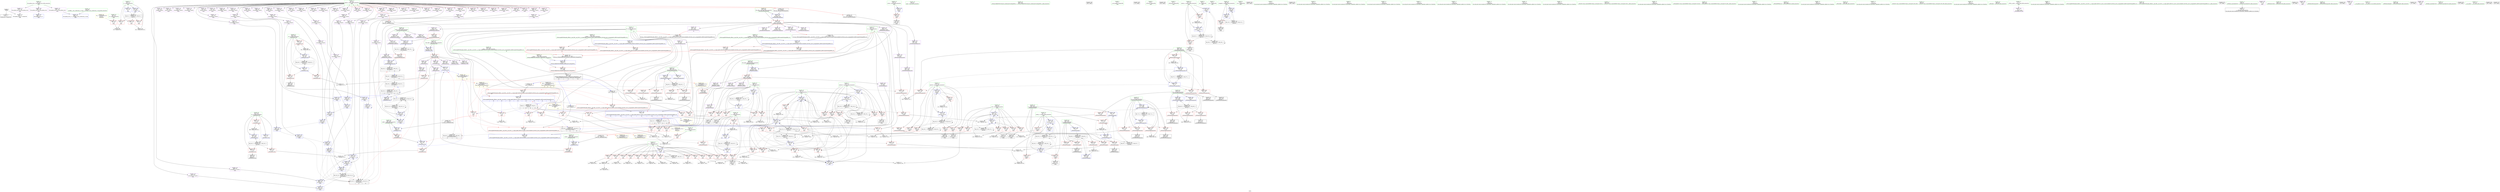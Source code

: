 digraph "SVFG" {
	label="SVFG";

	Node0x55a09368feb0 [shape=record,color=grey,label="{NodeID: 0\nNullPtr}"];
	Node0x55a09368feb0 -> Node0x55a0936d7fa0[style=solid];
	Node0x55a09368feb0 -> Node0x55a0936e74e0[style=solid];
	Node0x55a0936e9800 [shape=record,color=blue,label="{NodeID: 360\n50\<--401\nt\<--inc155\nmain\n}"];
	Node0x55a0936e9800 -> Node0x55a09370f410[style=dashed];
	Node0x55a0936e5430 [shape=record,color=red,label="{NodeID: 277\n484\<--454\n\<--c4\n_ZN6MatrixC2Eii\n}"];
	Node0x55a0936e5430 -> Node0x55a0936d8d00[style=solid];
	Node0x55a0936d91e0 [shape=record,color=red,label="{NodeID: 194\n404\<--46\n\<--retval\nmain\n}"];
	Node0x55a0936d91e0 -> Node0x55a0936d8b60[style=solid];
	Node0x55a0936d5b30 [shape=record,color=purple,label="{NodeID: 111\n670\<--16\nllvm.global_ctors_2\<--llvm.global_ctors\nGlob }"];
	Node0x55a0936d5b30 -> Node0x55a0936e74e0[style=solid];
	Node0x55a0936d4610 [shape=record,color=green,label="{NodeID: 28\n43\<--44\nmain\<--main_field_insensitive\n}"];
	Node0x55a0936f1fb0 [shape=record,color=grey,label="{NodeID: 471\n220 = Binary(219, 86, )\n}"];
	Node0x55a0936f1fb0 -> Node0x55a0936e8140[style=solid];
	Node0x55a0936df230 [shape=record,color=blue,label="{NodeID: 388\n602\<--86\nr\<--\n_ZN6Matrix4dispEv\n}"];
	Node0x55a0936df230 -> Node0x55a093721e20[style=dashed];
	Node0x55a0936e6af0 [shape=record,color=red,label="{NodeID: 305\n610\<--602\n\<--r\n_ZN6Matrix4dispEv\n}"];
	Node0x55a0936e6af0 -> Node0x55a0936e1220[style=solid];
	Node0x55a0936da8a0 [shape=record,color=red,label="{NodeID: 222\n232\<--60\n\<--F\nmain\n}"];
	Node0x55a0936da8a0 -> Node0x55a0936f4b30[style=solid];
	Node0x55a0936dc3e0 [shape=record,color=purple,label="{NodeID: 139\n267\<--62\nmat86\<--matrix\nmain\n}"];
	Node0x55a0936d6e70 [shape=record,color=green,label="{NodeID: 56\n428\<--429\n_ZSt4moveIRiEONSt16remove_referenceIT_E4typeEOS2_\<--_ZSt4moveIRiEONSt16remove_referenceIT_E4typeEOS2__field_insensitive\n}"];
	Node0x55a09375d610 [shape=record,color=black,label="{NodeID: 748\n106 = PHI()\n}"];
	Node0x55a0936f49b0 [shape=record,color=grey,label="{NodeID: 499\n129 = cmp(128, 86, )\n}"];
	Node0x55a0936e8210 [shape=record,color=blue,label="{NodeID: 333\n66\<--225\nr\<--inc59\nmain\n}"];
	Node0x55a0936e8210 -> Node0x55a0936e2fa0[style=dashed];
	Node0x55a0936e8210 -> Node0x55a0936e3070[style=dashed];
	Node0x55a0936e8210 -> Node0x55a0936e3140[style=dashed];
	Node0x55a0936e8210 -> Node0x55a0936e3210[style=dashed];
	Node0x55a0936e8210 -> Node0x55a0936e32e0[style=dashed];
	Node0x55a0936e8210 -> Node0x55a0936e8210[style=dashed];
	Node0x55a0936e8210 -> Node0x55a093711a50[style=dashed];
	Node0x55a0936e3e40 [shape=record,color=red,label="{NodeID: 250\n364\<--72\n\<--nextcol\nmain\n}"];
	Node0x55a0936e3e40 -> Node0x55a0936d88f0[style=solid];
	Node0x55a0936ddaa0 [shape=record,color=purple,label="{NodeID: 167\n464\<--459\nC\<--this1\n_ZN6MatrixC2Eii\n}"];
	Node0x55a0936ddaa0 -> Node0x55a0936ea020[style=solid];
	Node0x55a0936d8680 [shape=record,color=black,label="{NodeID: 84\n316\<--315\nidxprom110\<--\nmain\n}"];
	Node0x55a093697950 [shape=record,color=green,label="{NodeID: 1\n7\<--1\n__dso_handle\<--dummyObj\nGlob }"];
	Node0x55a0936e98d0 [shape=record,color=blue,label="{NodeID: 361\n418\<--416\n__a.addr\<--__a\n_ZSt4swapIiENSt9enable_ifIXsr6__and_ISt6__not_ISt15__is_tuple_likeIT_EESt21is_move_constructibleIS3_ESt18is_move_assignableIS3_EEE5valueEvE4typeERS3_SC_\n}"];
	Node0x55a0936e98d0 -> Node0x55a0936e48d0[style=dashed];
	Node0x55a0936e98d0 -> Node0x55a0936e49a0[style=dashed];
	Node0x55a0936e5500 [shape=record,color=red,label="{NodeID: 278\n490\<--454\n\<--c4\n_ZN6MatrixC2Eii\n}"];
	Node0x55a0936e5500 -> Node0x55a0936f0c30[style=solid];
	Node0x55a0936d92b0 [shape=record,color=red,label="{NodeID: 195\n89\<--48\n\<--T\nmain\n}"];
	Node0x55a0936d92b0 -> Node0x55a0936f4830[style=solid];
	Node0x55a0936d5c30 [shape=record,color=purple,label="{NodeID: 112\n131\<--62\nmat\<--matrix\nmain\n}"];
	Node0x55a0936d4710 [shape=record,color=green,label="{NodeID: 29\n46\<--47\nretval\<--retval_field_insensitive\nmain\n}"];
	Node0x55a0936d4710 -> Node0x55a0936d91e0[style=solid];
	Node0x55a0936d4710 -> Node0x55a0936e75e0[style=solid];
	Node0x55a0936f2130 [shape=record,color=grey,label="{NodeID: 472\n552 = Binary(551, 86, )\n}"];
	Node0x55a0936f2130 -> Node0x55a0936ea910[style=solid];
	Node0x55a0936df300 [shape=record,color=blue,label="{NodeID: 389\n604\<--86\nc\<--\n_ZN6Matrix4dispEv\n}"];
	Node0x55a0936df300 -> Node0x55a0936e6d60[style=dashed];
	Node0x55a0936df300 -> Node0x55a0936e6e30[style=dashed];
	Node0x55a0936df300 -> Node0x55a0936e6f00[style=dashed];
	Node0x55a0936df300 -> Node0x55a0936df3d0[style=dashed];
	Node0x55a0936df300 -> Node0x55a093722320[style=dashed];
	Node0x55a0936e6bc0 [shape=record,color=red,label="{NodeID: 306\n623\<--602\n\<--r\n_ZN6Matrix4dispEv\n}"];
	Node0x55a0936e6bc0 -> Node0x55a0936d6300[style=solid];
	Node0x55a0936da970 [shape=record,color=red,label="{NodeID: 223\n236\<--60\n\<--F\nmain\n}"];
	Node0x55a0936da970 -> Node0x55a0936f4530[style=solid];
	Node0x55a0936dc4b0 [shape=record,color=purple,label="{NodeID: 140\n268\<--62\narrayidx87\<--matrix\nmain\n}"];
	Node0x55a0936d6f70 [shape=record,color=green,label="{NodeID: 57\n446\<--447\nthis.addr\<--this.addr_field_insensitive\n_ZN6MatrixC2Eii\n}"];
	Node0x55a0936d6f70 -> Node0x55a0936e4e80[style=solid];
	Node0x55a0936d6f70 -> Node0x55a0936e9ce0[style=solid];
	Node0x55a09375d6e0 [shape=record,color=black,label="{NodeID: 749\n175 = PHI()\n}"];
	Node0x55a0936f4b30 [shape=record,color=grey,label="{NodeID: 500\n233 = cmp(232, 234, )\n}"];
	Node0x55a0936e82e0 [shape=record,color=blue,label="{NodeID: 334\n249\<--135\narrayidx74\<--\nmain\n}"];
	Node0x55a0936e82e0 -> Node0x55a0936e83b0[style=dashed];
	Node0x55a0936e3f10 [shape=record,color=red,label="{NodeID: 251\n370\<--72\n\<--nextcol\nmain\n}"];
	Node0x55a0936e3f10 -> Node0x55a0936d89c0[style=solid];
	Node0x55a0936ddb70 [shape=record,color=purple,label="{NodeID: 168\n469\<--459\nR3\<--this1\n_ZN6MatrixC2Eii\n}"];
	Node0x55a0936ddb70 -> Node0x55a0936e55d0[style=solid];
	Node0x55a0936d8750 [shape=record,color=black,label="{NodeID: 85\n341\<--340\nidxprom122\<--\nmain\n}"];
	Node0x55a0936d3190 [shape=record,color=green,label="{NodeID: 2\n8\<--1\n_ZSt3cin\<--dummyObj\nGlob }"];
	Node0x55a0936e99a0 [shape=record,color=blue,label="{NodeID: 362\n420\<--417\n__b.addr\<--__b\n_ZSt4swapIiENSt9enable_ifIXsr6__and_ISt6__not_ISt15__is_tuple_likeIT_EESt21is_move_constructibleIS3_ESt18is_move_assignableIS3_EEE5valueEvE4typeERS3_SC_\n}"];
	Node0x55a0936e99a0 -> Node0x55a0936e4a70[style=dashed];
	Node0x55a0936e99a0 -> Node0x55a0936e4b40[style=dashed];
	Node0x55a0936e55d0 [shape=record,color=red,label="{NodeID: 279\n470\<--469\n\<--R3\n_ZN6MatrixC2Eii\n}"];
	Node0x55a0936e55d0 -> Node0x55a0936e1b20[style=solid];
	Node0x55a0936d9380 [shape=record,color=red,label="{NodeID: 196\n88\<--50\n\<--t\nmain\n}"];
	Node0x55a0936d9380 -> Node0x55a0936f4830[style=solid];
	Node0x55a0936d5d00 [shape=record,color=purple,label="{NodeID: 113\n132\<--62\narrayidx\<--matrix\nmain\n}"];
	Node0x55a0936d47e0 [shape=record,color=green,label="{NodeID: 30\n48\<--49\nT\<--T_field_insensitive\nmain\n}"];
	Node0x55a0936d47e0 -> Node0x55a0936d92b0[style=solid];
	Node0x55a0936f22b0 [shape=record,color=grey,label="{NodeID: 473\n352 = Binary(351, 86, )\n}"];
	Node0x55a0936f22b0 -> Node0x55a0936e9320[style=solid];
	Node0x55a0936df3d0 [shape=record,color=blue,label="{NodeID: 390\n604\<--635\nc\<--inc\n_ZN6Matrix4dispEv\n}"];
	Node0x55a0936df3d0 -> Node0x55a0936e6d60[style=dashed];
	Node0x55a0936df3d0 -> Node0x55a0936e6e30[style=dashed];
	Node0x55a0936df3d0 -> Node0x55a0936e6f00[style=dashed];
	Node0x55a0936df3d0 -> Node0x55a0936df3d0[style=dashed];
	Node0x55a0936df3d0 -> Node0x55a093722320[style=dashed];
	Node0x55a0936e6c90 [shape=record,color=red,label="{NodeID: 307\n644\<--602\n\<--r\n_ZN6Matrix4dispEv\n}"];
	Node0x55a0936e6c90 -> Node0x55a0936f1e30[style=solid];
	Node0x55a0936daa40 [shape=record,color=red,label="{NodeID: 224\n240\<--60\n\<--F\nmain\n}"];
	Node0x55a0936daa40 -> Node0x55a0936f4230[style=solid];
	Node0x55a0936dc580 [shape=record,color=purple,label="{NodeID: 141\n269\<--62\narrayidx88\<--matrix\nmain\n}"];
	Node0x55a0936dc580 -> Node0x55a0936e8620[style=solid];
	Node0x55a0936d7040 [shape=record,color=green,label="{NodeID: 58\n448\<--449\nr.addr\<--r.addr_field_insensitive\n_ZN6MatrixC2Eii\n}"];
	Node0x55a0936d7040 -> Node0x55a0936e4f50[style=solid];
	Node0x55a0936d7040 -> Node0x55a0936e9db0[style=solid];
	Node0x55a09375d7b0 [shape=record,color=black,label="{NodeID: 750\n245 = PHI()\n}"];
	Node0x55a0936f4cb0 [shape=record,color=grey,label="{NodeID: 501\n337 = cmp(335, 336, )\n}"];
	Node0x55a0936e83b0 [shape=record,color=blue,label="{NodeID: 335\n253\<--157\narrayidx77\<--\nmain\n}"];
	Node0x55a0936e83b0 -> Node0x55a0936e8480[style=dashed];
	Node0x55a0936e3fe0 [shape=record,color=red,label="{NodeID: 252\n374\<--72\n\<--nextcol\nmain\n}"];
	Node0x55a0936e3fe0 -> Node0x55a0936f0ab0[style=solid];
	Node0x55a0936ddc40 [shape=record,color=purple,label="{NodeID: 169\n476\<--459\nC6\<--this1\n_ZN6MatrixC2Eii\n}"];
	Node0x55a0936ddc40 -> Node0x55a0936e56a0[style=solid];
	Node0x55a0936d8820 [shape=record,color=black,label="{NodeID: 86\n347\<--346\nidxprom126\<--\nmain\n}"];
	Node0x55a0936d3220 [shape=record,color=green,label="{NodeID: 3\n9\<--1\n_ZSt4cout\<--dummyObj\nGlob }"];
	Node0x55a0936e9a70 [shape=record,color=blue,label="{NodeID: 363\n422\<--430\n__tmp\<--\n_ZSt4swapIiENSt9enable_ifIXsr6__and_ISt6__not_ISt15__is_tuple_likeIT_EESt21is_move_constructibleIS3_ESt18is_move_assignableIS3_EEE5valueEvE4typeERS3_SC_\n}"];
	Node0x55a0936e9a70 -> Node0x55a0936e4ce0[style=dashed];
	Node0x55a0936e9a70 -> Node0x55a0936e4db0[style=dashed];
	Node0x55a0936e56a0 [shape=record,color=red,label="{NodeID: 280\n477\<--476\n\<--C6\n_ZN6MatrixC2Eii\n}"];
	Node0x55a0936e56a0 -> Node0x55a0936e1e20[style=solid];
	Node0x55a0936d9450 [shape=record,color=red,label="{NodeID: 197\n96\<--50\n\<--t\nmain\n}"];
	Node0x55a0936d5dd0 [shape=record,color=purple,label="{NodeID: 114\n133\<--62\narrayidx10\<--matrix\nmain\n}"];
	Node0x55a0936d5dd0 -> Node0x55a0936e79f0[style=solid];
	Node0x55a0936d48b0 [shape=record,color=green,label="{NodeID: 31\n50\<--51\nt\<--t_field_insensitive\nmain\n}"];
	Node0x55a0936d48b0 -> Node0x55a0936d9380[style=solid];
	Node0x55a0936d48b0 -> Node0x55a0936d9450[style=solid];
	Node0x55a0936d48b0 -> Node0x55a0936d9520[style=solid];
	Node0x55a0936d48b0 -> Node0x55a0936e76b0[style=solid];
	Node0x55a0936d48b0 -> Node0x55a0936e9800[style=solid];
	Node0x55a0936f2430 [shape=record,color=grey,label="{NodeID: 474\n355 = Binary(354, 145, )\n}"];
	Node0x55a0936f2430 -> Node0x55a0936e93f0[style=solid];
	Node0x55a0936df4a0 [shape=record,color=blue,label="{NodeID: 391\n602\<--645\nr\<--inc9\n_ZN6Matrix4dispEv\n}"];
	Node0x55a0936df4a0 -> Node0x55a093721e20[style=dashed];
	Node0x55a0936e6d60 [shape=record,color=red,label="{NodeID: 308\n617\<--604\n\<--c\n_ZN6Matrix4dispEv\n}"];
	Node0x55a0936e6d60 -> Node0x55a0936f40b0[style=solid];
	Node0x55a0936dab10 [shape=record,color=red,label="{NodeID: 225\n263\<--60\n\<--F\nmain\n}"];
	Node0x55a0936dab10 -> Node0x55a0936f31b0[style=solid];
	Node0x55a0936dc650 [shape=record,color=purple,label="{NodeID: 142\n271\<--62\nmat89\<--matrix\nmain\n}"];
	Node0x55a0936d7110 [shape=record,color=green,label="{NodeID: 59\n450\<--451\nc.addr\<--c.addr_field_insensitive\n_ZN6MatrixC2Eii\n}"];
	Node0x55a0936d7110 -> Node0x55a0936e5020[style=solid];
	Node0x55a0936d7110 -> Node0x55a0936e9e80[style=solid];
	Node0x55a09375d8b0 [shape=record,color=black,label="{NodeID: 751\n427 = PHI(657, )\n}"];
	Node0x55a09375d8b0 -> Node0x55a0936e4c10[style=solid];
	Node0x55a0936e0f20 [shape=record,color=grey,label="{NodeID: 502\n528 = cmp(525, 527, )\n}"];
	Node0x55a0936e8480 [shape=record,color=blue,label="{NodeID: 336\n257\<--157\narrayidx80\<--\nmain\n}"];
	Node0x55a0936e8480 -> Node0x55a0936e8550[style=dashed];
	Node0x55a0936e40b0 [shape=record,color=red,label="{NodeID: 253\n312\<--74\n\<--inside_r\nmain\n}"];
	Node0x55a0936e40b0 -> Node0x55a0936d85b0[style=solid];
	Node0x55a0936ddd10 [shape=record,color=purple,label="{NodeID: 170\n480\<--459\nmat\<--this1\n_ZN6MatrixC2Eii\n}"];
	Node0x55a0936d88f0 [shape=record,color=black,label="{NodeID: 87\n365\<--364\nidxprom136\<--\nmain\n}"];
	Node0x55a0936d32b0 [shape=record,color=green,label="{NodeID: 4\n10\<--1\n.str\<--dummyObj\nGlob }"];
	Node0x55a0936e9b40 [shape=record,color=blue,label="{NodeID: 364\n435\<--434\n\<--\n_ZSt4swapIiENSt9enable_ifIXsr6__and_ISt6__not_ISt15__is_tuple_likeIT_EESt21is_move_constructibleIS3_ESt18is_move_assignableIS3_EEE5valueEvE4typeERS3_SC_\n|{|<s1>10|<s2>10|<s3>10|<s4>10|<s5>10|<s6>10|<s7>10|<s8>19}}"];
	Node0x55a0936e9b40 -> Node0x55a0936e4db0[style=dashed];
	Node0x55a0936e9b40:s1 -> Node0x55a0936d9790[style=dashed,color=blue];
	Node0x55a0936e9b40:s2 -> Node0x55a0936d9860[style=dashed,color=blue];
	Node0x55a0936e9b40:s3 -> Node0x55a0936d9930[style=dashed,color=blue];
	Node0x55a0936e9b40:s4 -> Node0x55a0936d9a00[style=dashed,color=blue];
	Node0x55a0936e9b40:s5 -> Node0x55a0936d9ad0[style=dashed,color=blue];
	Node0x55a0936e9b40:s6 -> Node0x55a0936d9ba0[style=dashed,color=blue];
	Node0x55a0936e9b40:s7 -> Node0x55a09370f910[style=dashed,color=blue];
	Node0x55a0936e9b40:s8 -> Node0x55a093736b50[style=dashed,color=blue];
	Node0x55a0936e5770 [shape=record,color=red,label="{NodeID: 281\n515\<--502\nthis1\<--this.addr\n_ZN6Matrix9transposeEv\n}"];
	Node0x55a0936e5770 -> Node0x55a0936de2c0[style=solid];
	Node0x55a0936e5770 -> Node0x55a0936de390[style=solid];
	Node0x55a0936e5770 -> Node0x55a0936de460[style=solid];
	Node0x55a0936e5770 -> Node0x55a0936de530[style=solid];
	Node0x55a0936e5770 -> Node0x55a0936de600[style=solid];
	Node0x55a0936e5770 -> Node0x55a0936de6d0[style=solid];
	Node0x55a0936e5770 -> Node0x55a0936de7a0[style=solid];
	Node0x55a0936e5770 -> Node0x55a0936de870[style=solid];
	Node0x55a0936e5770 -> Node0x55a0936de940[style=solid];
	Node0x55a0936e5770 -> Node0x55a0936dea10[style=solid];
	Node0x55a0936e5770 -> Node0x55a0936deae0[style=solid];
	Node0x55a0936e5770 -> Node0x55a0936debb0[style=solid];
	Node0x55a0936d9520 [shape=record,color=red,label="{NodeID: 198\n400\<--50\n\<--t\nmain\n}"];
	Node0x55a0936d9520 -> Node0x55a0936f2730[style=solid];
	Node0x55a0936db060 [shape=record,color=purple,label="{NodeID: 115\n140\<--62\nmat13\<--matrix\nmain\n}"];
	Node0x55a0936d4980 [shape=record,color=green,label="{NodeID: 32\n52\<--53\nR\<--R_field_insensitive\nmain\n|{|<s8>10}}"];
	Node0x55a0936d4980 -> Node0x55a0936d95f0[style=solid];
	Node0x55a0936d4980 -> Node0x55a0936d96c0[style=solid];
	Node0x55a0936d4980 -> Node0x55a0936d9790[style=solid];
	Node0x55a0936d4980 -> Node0x55a0936d9860[style=solid];
	Node0x55a0936d4980 -> Node0x55a0936d9930[style=solid];
	Node0x55a0936d4980 -> Node0x55a0936d9a00[style=solid];
	Node0x55a0936d4980 -> Node0x55a0936d9ad0[style=solid];
	Node0x55a0936d4980 -> Node0x55a0936d9ba0[style=solid];
	Node0x55a0936d4980:s8 -> Node0x55a09375e2d0[style=solid,color=red];
	Node0x55a0936f25b0 [shape=record,color=grey,label="{NodeID: 475\n589 = Binary(588, 86, )\n}"];
	Node0x55a0936f25b0 -> Node0x55a0936defc0[style=solid];
	Node0x55a0936df570 [shape=record,color=blue,label="{NodeID: 392\n659\<--658\n__t.addr\<--__t\n_ZSt4moveIRiEONSt16remove_referenceIT_E4typeEOS2_\n}"];
	Node0x55a0936df570 -> Node0x55a0936e7240[style=dashed];
	Node0x55a0936e6e30 [shape=record,color=red,label="{NodeID: 309\n626\<--604\n\<--c\n_ZN6Matrix4dispEv\n}"];
	Node0x55a0936e6e30 -> Node0x55a0936d63d0[style=solid];
	Node0x55a0936dabe0 [shape=record,color=red,label="{NodeID: 226\n275\<--60\n\<--F\nmain\n}"];
	Node0x55a0936dabe0 -> Node0x55a0936f3930[style=solid];
	Node0x55a0936dc720 [shape=record,color=purple,label="{NodeID: 143\n272\<--62\narrayidx90\<--matrix\nmain\n}"];
	Node0x55a0936d71e0 [shape=record,color=green,label="{NodeID: 60\n452\<--453\nr2\<--r2_field_insensitive\n_ZN6MatrixC2Eii\n}"];
	Node0x55a0936d71e0 -> Node0x55a0936e50f0[style=solid];
	Node0x55a0936d71e0 -> Node0x55a0936e51c0[style=solid];
	Node0x55a0936d71e0 -> Node0x55a0936e5290[style=solid];
	Node0x55a0936d71e0 -> Node0x55a0936ea0f0[style=solid];
	Node0x55a0936d71e0 -> Node0x55a0936ea430[style=solid];
	Node0x55a09375daa0 [shape=record,color=black,label="{NodeID: 752\n433 = PHI(657, )\n}"];
	Node0x55a09375daa0 -> Node0x55a0936e4ce0[style=solid];
	Node0x55a0936e10a0 [shape=record,color=grey,label="{NodeID: 503\n324 = cmp(322, 323, )\n}"];
	Node0x55a0936e8550 [shape=record,color=blue,label="{NodeID: 337\n261\<--157\narrayidx83\<--\nmain\n}"];
	Node0x55a0936e8550 -> Node0x55a0936e8620[style=dashed];
	Node0x55a0936e8550 -> Node0x55a09372be20[style=dashed];
	Node0x55a0936e4180 [shape=record,color=red,label="{NodeID: 254\n326\<--74\n\<--inside_r\nmain\n}"];
	Node0x55a0936e4180 -> Node0x55a0936f1cb0[style=solid];
	Node0x55a0936ddde0 [shape=record,color=purple,label="{NodeID: 171\n483\<--459\narrayidx\<--this1\n_ZN6MatrixC2Eii\n}"];
	Node0x55a0936d89c0 [shape=record,color=black,label="{NodeID: 88\n371\<--370\nidxprom140\<--\nmain\n}"];
	Node0x55a0936d3340 [shape=record,color=green,label="{NodeID: 5\n12\<--1\n.str.1\<--dummyObj\nGlob }"];
	Node0x55a0936e9c10 [shape=record,color=blue,label="{NodeID: 365\n439\<--438\n\<--\n_ZSt4swapIiENSt9enable_ifIXsr6__and_ISt6__not_ISt15__is_tuple_likeIT_EESt21is_move_constructibleIS3_ESt18is_move_assignableIS3_EEE5valueEvE4typeERS3_SC_\n|{<s0>10|<s1>10|<s2>10|<s3>10|<s4>10|<s5>10|<s6>19}}"];
	Node0x55a0936e9c10:s0 -> Node0x55a0936d9e10[style=dashed,color=blue];
	Node0x55a0936e9c10:s1 -> Node0x55a0936d9ee0[style=dashed,color=blue];
	Node0x55a0936e9c10:s2 -> Node0x55a0936d9fb0[style=dashed,color=blue];
	Node0x55a0936e9c10:s3 -> Node0x55a0936da080[style=dashed,color=blue];
	Node0x55a0936e9c10:s4 -> Node0x55a0936da150[style=dashed,color=blue];
	Node0x55a0936e9c10:s5 -> Node0x55a093709110[style=dashed,color=blue];
	Node0x55a0936e9c10:s6 -> Node0x55a093736cb0[style=dashed,color=blue];
	Node0x55a0936e5840 [shape=record,color=red,label="{NodeID: 282\n518\<--506\n\<--r\n_ZN6Matrix9transposeEv\n}"];
	Node0x55a0936e5840 -> Node0x55a0936f46b0[style=solid];
	Node0x55a0936d95f0 [shape=record,color=red,label="{NodeID: 199\n107\<--52\n\<--R\nmain\n}"];
	Node0x55a0936d95f0 -> Node0x55a0936f19b0[style=solid];
	Node0x55a0936db130 [shape=record,color=purple,label="{NodeID: 116\n141\<--62\narrayidx14\<--matrix\nmain\n}"];
	Node0x55a0936d4a50 [shape=record,color=green,label="{NodeID: 33\n54\<--55\nC\<--C_field_insensitive\nmain\n|{|<s7>10}}"];
	Node0x55a0936d4a50 -> Node0x55a0936d9c70[style=solid];
	Node0x55a0936d4a50 -> Node0x55a0936d9d40[style=solid];
	Node0x55a0936d4a50 -> Node0x55a0936d9e10[style=solid];
	Node0x55a0936d4a50 -> Node0x55a0936d9ee0[style=solid];
	Node0x55a0936d4a50 -> Node0x55a0936d9fb0[style=solid];
	Node0x55a0936d4a50 -> Node0x55a0936da080[style=solid];
	Node0x55a0936d4a50 -> Node0x55a0936da150[style=solid];
	Node0x55a0936d4a50:s7 -> Node0x55a09375e420[style=solid,color=red];
	Node0x55a0936f2730 [shape=record,color=grey,label="{NodeID: 476\n401 = Binary(400, 86, )\n}"];
	Node0x55a0936f2730 -> Node0x55a0936e9800[style=solid];
	Node0x55a0936e6f00 [shape=record,color=red,label="{NodeID: 310\n634\<--604\n\<--c\n_ZN6Matrix4dispEv\n}"];
	Node0x55a0936e6f00 -> Node0x55a0936f1530[style=solid];
	Node0x55a0936dacb0 [shape=record,color=red,label="{NodeID: 227\n295\<--60\n\<--F\nmain\n}"];
	Node0x55a0936dacb0 -> Node0x55a0936f2eb0[style=solid];
	Node0x55a0936dc7f0 [shape=record,color=purple,label="{NodeID: 144\n273\<--62\narrayidx91\<--matrix\nmain\n}"];
	Node0x55a0936dc7f0 -> Node0x55a0936e86f0[style=solid];
	Node0x55a0936d72b0 [shape=record,color=green,label="{NodeID: 61\n454\<--455\nc4\<--c4_field_insensitive\n_ZN6MatrixC2Eii\n}"];
	Node0x55a0936d72b0 -> Node0x55a0936e5360[style=solid];
	Node0x55a0936d72b0 -> Node0x55a0936e5430[style=solid];
	Node0x55a0936d72b0 -> Node0x55a0936e5500[style=solid];
	Node0x55a0936d72b0 -> Node0x55a0936ea1c0[style=solid];
	Node0x55a0936d72b0 -> Node0x55a0936ea360[style=solid];
	Node0x55a09375dba0 [shape=record,color=black,label="{NodeID: 753\n437 = PHI(657, )\n}"];
	Node0x55a09375dba0 -> Node0x55a0936e4db0[style=solid];
	Node0x55a093720f20 [shape=record,color=black,label="{NodeID: 587\nMR_54V_3 = PHI(MR_54V_4, MR_54V_2, )\npts\{453 \}\n}"];
	Node0x55a093720f20 -> Node0x55a0936e50f0[style=dashed];
	Node0x55a093720f20 -> Node0x55a0936e51c0[style=dashed];
	Node0x55a093720f20 -> Node0x55a0936e5290[style=dashed];
	Node0x55a093720f20 -> Node0x55a0936ea430[style=dashed];
	Node0x55a0936e1220 [shape=record,color=grey,label="{NodeID: 504\n613 = cmp(610, 612, )\n}"];
	Node0x55a0936e8620 [shape=record,color=blue,label="{NodeID: 338\n269\<--157\narrayidx88\<--\nmain\n}"];
	Node0x55a0936e8620 -> Node0x55a0936e86f0[style=dashed];
	Node0x55a0936e4250 [shape=record,color=red,label="{NodeID: 255\n315\<--76\n\<--inside_c\nmain\n}"];
	Node0x55a0936e4250 -> Node0x55a0936d8680[style=solid];
	Node0x55a0936ddeb0 [shape=record,color=purple,label="{NodeID: 172\n486\<--459\narrayidx10\<--this1\n_ZN6MatrixC2Eii\n}"];
	Node0x55a0936ddeb0 -> Node0x55a0936ea290[style=solid];
	Node0x55a0936d8a90 [shape=record,color=black,label="{NodeID: 89\n390\<--389\ntobool\<--\nmain\n}"];
	Node0x55a0936d33d0 [shape=record,color=green,label="{NodeID: 6\n14\<--1\n.str.2\<--dummyObj\nGlob }"];
	Node0x55a09370f410 [shape=record,color=black,label="{NodeID: 532\nMR_6V_3 = PHI(MR_6V_4, MR_6V_2, )\npts\{51 \}\n}"];
	Node0x55a09370f410 -> Node0x55a0936d9380[style=dashed];
	Node0x55a09370f410 -> Node0x55a0936d9450[style=dashed];
	Node0x55a09370f410 -> Node0x55a0936d9520[style=dashed];
	Node0x55a09370f410 -> Node0x55a0936e9800[style=dashed];
	Node0x55a0936e9ce0 [shape=record,color=blue,label="{NodeID: 366\n446\<--443\nthis.addr\<--this\n_ZN6MatrixC2Eii\n}"];
	Node0x55a0936e9ce0 -> Node0x55a0936e4e80[style=dashed];
	Node0x55a0936e5910 [shape=record,color=red,label="{NodeID: 283\n531\<--506\n\<--r\n_ZN6Matrix9transposeEv\n}"];
	Node0x55a0936e5910 -> Node0x55a0936d8dd0[style=solid];
	Node0x55a0936d96c0 [shape=record,color=red,label="{NodeID: 200\n113\<--52\n\<--R\nmain\n}"];
	Node0x55a0936d96c0 -> Node0x55a0936f3030[style=solid];
	Node0x55a0936db200 [shape=record,color=purple,label="{NodeID: 117\n142\<--62\narrayidx15\<--matrix\nmain\n}"];
	Node0x55a0936db200 -> Node0x55a0936e7ac0[style=solid];
	Node0x55a0936d4b20 [shape=record,color=green,label="{NodeID: 34\n56\<--57\nM\<--M_field_insensitive\nmain\n}"];
	Node0x55a0936d4b20 -> Node0x55a0936da220[style=solid];
	Node0x55a0936f28b0 [shape=record,color=grey,label="{NodeID: 477\n299 = Binary(298, 86, )\n}"];
	Node0x55a0936f28b0 -> Node0x55a0936e13a0[style=solid];
	Node0x55a0936e6fd0 [shape=record,color=red,label="{NodeID: 311\n612\<--611\n\<--R\n_ZN6Matrix4dispEv\n}"];
	Node0x55a0936e6fd0 -> Node0x55a0936e1220[style=solid];
	Node0x55a0936dad80 [shape=record,color=red,label="{NodeID: 228\n300\<--60\n\<--F\nmain\n}"];
	Node0x55a0936dad80 -> Node0x55a0936e13a0[style=solid];
	Node0x55a0936dc8c0 [shape=record,color=purple,label="{NodeID: 145\n279\<--62\nmat94\<--matrix\nmain\n}"];
	Node0x55a0936d7380 [shape=record,color=green,label="{NodeID: 62\n502\<--503\nthis.addr\<--this.addr_field_insensitive\n_ZN6Matrix9transposeEv\n}"];
	Node0x55a0936d7380 -> Node0x55a0936e5770[style=solid];
	Node0x55a0936d7380 -> Node0x55a0936ea500[style=solid];
	Node0x55a09375dce0 [shape=record,color=black,label="{NodeID: 754\n630 = PHI()\n}"];
	Node0x55a093721420 [shape=record,color=black,label="{NodeID: 588\nMR_56V_2 = PHI(MR_56V_4, MR_56V_1, )\npts\{455 \}\n}"];
	Node0x55a093721420 -> Node0x55a0936ea1c0[style=dashed];
	Node0x55a0936e13a0 [shape=record,color=grey,label="{NodeID: 505\n301 = cmp(299, 300, )\n}"];
	Node0x55a0936e86f0 [shape=record,color=blue,label="{NodeID: 339\n273\<--157\narrayidx91\<--\nmain\n}"];
	Node0x55a0936e86f0 -> Node0x55a0936e87c0[style=dashed];
	Node0x55a0936e86f0 -> Node0x55a09372be20[style=dashed];
	Node0x55a0936e4320 [shape=record,color=red,label="{NodeID: 256\n319\<--76\n\<--inside_c\nmain\n}"];
	Node0x55a0936e4320 -> Node0x55a0936f1b30[style=solid];
	Node0x55a0936ddf80 [shape=record,color=purple,label="{NodeID: 173\n540\<--504\narrayidx8\<--mat2\n_ZN6Matrix9transposeEv\n}"];
	Node0x55a0936d8b60 [shape=record,color=black,label="{NodeID: 90\n45\<--404\nmain_ret\<--\nmain\n}"];
	Node0x55a0936d3460 [shape=record,color=green,label="{NodeID: 7\n17\<--1\n\<--dummyObj\nCan only get source location for instruction, argument, global var or function.}"];
	Node0x55a09370f910 [shape=record,color=black,label="{NodeID: 533\nMR_8V_2 = PHI(MR_8V_4, MR_8V_1, )\npts\{53 \}\n|{|<s9>10|<s10>10|<s11>10}}"];
	Node0x55a09370f910 -> Node0x55a0936d95f0[style=dashed];
	Node0x55a09370f910 -> Node0x55a0936d96c0[style=dashed];
	Node0x55a09370f910 -> Node0x55a0936d9790[style=dashed];
	Node0x55a09370f910 -> Node0x55a0936d9860[style=dashed];
	Node0x55a09370f910 -> Node0x55a0936d9930[style=dashed];
	Node0x55a09370f910 -> Node0x55a0936d9a00[style=dashed];
	Node0x55a09370f910 -> Node0x55a0936d9ad0[style=dashed];
	Node0x55a09370f910 -> Node0x55a0936d9ba0[style=dashed];
	Node0x55a09370f910 -> Node0x55a09370f910[style=dashed];
	Node0x55a09370f910:s9 -> Node0x55a0936e4c10[style=dashed,color=red];
	Node0x55a09370f910:s10 -> Node0x55a0936e4ce0[style=dashed,color=red];
	Node0x55a09370f910:s11 -> Node0x55a0936e9b40[style=dashed,color=red];
	Node0x55a0936e9db0 [shape=record,color=blue,label="{NodeID: 367\n448\<--444\nr.addr\<--r\n_ZN6MatrixC2Eii\n}"];
	Node0x55a0936e9db0 -> Node0x55a0936e4f50[style=dashed];
	Node0x55a0936e59e0 [shape=record,color=red,label="{NodeID: 284\n541\<--506\n\<--r\n_ZN6Matrix9transposeEv\n}"];
	Node0x55a0936e59e0 -> Node0x55a0936d5ef0[style=solid];
	Node0x55a0936d9790 [shape=record,color=red,label="{NodeID: 201\n123\<--52\n\<--R\nmain\n|{<s0>11}}"];
	Node0x55a0936d9790:s0 -> Node0x55a09375e680[style=solid,color=red];
	Node0x55a0936db2d0 [shape=record,color=purple,label="{NodeID: 118\n151\<--62\nmat19\<--matrix\nmain\n}"];
	Node0x55a0936d4bf0 [shape=record,color=green,label="{NodeID: 35\n58\<--59\nswapped\<--swapped_field_insensitive\nmain\n}"];
	Node0x55a0936d4bf0 -> Node0x55a0936da2f0[style=solid];
	Node0x55a0936d4bf0 -> Node0x55a0936e7780[style=solid];
	Node0x55a0936d4bf0 -> Node0x55a0936e7920[style=solid];
	Node0x55a0936f2a30 [shape=record,color=grey,label="{NodeID: 478\n594 = Binary(593, 86, )\n}"];
	Node0x55a0936f2a30 -> Node0x55a0936df090[style=solid];
	Node0x55a0936e70a0 [shape=record,color=red,label="{NodeID: 312\n619\<--618\n\<--C\n_ZN6Matrix4dispEv\n}"];
	Node0x55a0936e70a0 -> Node0x55a0936f40b0[style=solid];
	Node0x55a0936dae50 [shape=record,color=red,label="{NodeID: 229\n147\<--64\n\<--c\nmain\n}"];
	Node0x55a0936dae50 -> Node0x55a0936f37b0[style=solid];
	Node0x55a0936dc990 [shape=record,color=purple,label="{NodeID: 146\n280\<--62\narrayidx95\<--matrix\nmain\n}"];
	Node0x55a0936d7450 [shape=record,color=green,label="{NodeID: 63\n504\<--505\nmat2\<--mat2_field_insensitive\n_ZN6Matrix9transposeEv\n}"];
	Node0x55a0936d7450 -> Node0x55a0936ddf80[style=solid];
	Node0x55a0936d7450 -> Node0x55a0936de050[style=solid];
	Node0x55a0936d7450 -> Node0x55a0936de120[style=solid];
	Node0x55a0936d7450 -> Node0x55a0936de1f0[style=solid];
	Node0x55a09375ddb0 [shape=record,color=black,label="{NodeID: 755\n638 = PHI()\n}"];
	Node0x55a093732120 [shape=record,color=yellow,style=double,label="{NodeID: 672\n58V_1 = ENCHI(MR_58V_0)\npts\{630000 \}\nFun[_ZN6Matrix9transposeEv]|{|<s1>19|<s2>19|<s3>19}}"];
	Node0x55a093732120 -> Node0x55a0936e6540[style=dashed];
	Node0x55a093732120:s1 -> Node0x55a0936e4c10[style=dashed,color=red];
	Node0x55a093732120:s2 -> Node0x55a0936e4ce0[style=dashed,color=red];
	Node0x55a093732120:s3 -> Node0x55a0936e9b40[style=dashed,color=red];
	Node0x55a093721920 [shape=record,color=black,label="{NodeID: 589\nMR_34V_2 = PHI(MR_34V_3, MR_34V_1, )\npts\{630002 \}\n|{|<s2>11|<s3>11|<s4>11|<s5>11|<s6>11}}"];
	Node0x55a093721920 -> Node0x55a0936ea290[style=dashed];
	Node0x55a093721920 -> Node0x55a093721920[style=dashed];
	Node0x55a093721920:s2 -> Node0x55a0936e79f0[style=dashed,color=blue];
	Node0x55a093721920:s3 -> Node0x55a0936e7ac0[style=dashed,color=blue];
	Node0x55a093721920:s4 -> Node0x55a0936e82e0[style=dashed,color=blue];
	Node0x55a093721920:s5 -> Node0x55a09370c710[style=dashed,color=blue];
	Node0x55a093721920:s6 -> Node0x55a093713d20[style=dashed,color=blue];
	Node0x55a0936e1520 [shape=record,color=grey,label="{NodeID: 506\n305 = cmp(303, 304, )\n}"];
	Node0x55a0936e87c0 [shape=record,color=blue,label="{NodeID: 340\n281\<--157\narrayidx96\<--\nmain\n}"];
	Node0x55a0936e87c0 -> Node0x55a0936e8890[style=dashed];
	Node0x55a0936e43f0 [shape=record,color=red,label="{NodeID: 257\n322\<--76\n\<--inside_c\nmain\n}"];
	Node0x55a0936e43f0 -> Node0x55a0936e10a0[style=solid];
	Node0x55a0936de050 [shape=record,color=purple,label="{NodeID: 174\n543\<--504\narrayidx10\<--mat2\n_ZN6Matrix9transposeEv\n}"];
	Node0x55a0936de050 -> Node0x55a0936ea770[style=solid];
	Node0x55a0936d8c30 [shape=record,color=black,label="{NodeID: 91\n482\<--481\nidxprom\<--\n_ZN6MatrixC2Eii\n}"];
	Node0x55a0936d34f0 [shape=record,color=green,label="{NodeID: 8\n81\<--1\n\<--dummyObj\nCan only get source location for instruction, argument, global var or function.}"];
	Node0x55a093709110 [shape=record,color=black,label="{NodeID: 534\nMR_10V_2 = PHI(MR_10V_4, MR_10V_1, )\npts\{55 \}\n|{|<s8>10|<s9>10|<s10>10|<s11>10}}"];
	Node0x55a093709110 -> Node0x55a0936d9c70[style=dashed];
	Node0x55a093709110 -> Node0x55a0936d9d40[style=dashed];
	Node0x55a093709110 -> Node0x55a0936d9e10[style=dashed];
	Node0x55a093709110 -> Node0x55a0936d9ee0[style=dashed];
	Node0x55a093709110 -> Node0x55a0936d9fb0[style=dashed];
	Node0x55a093709110 -> Node0x55a0936da080[style=dashed];
	Node0x55a093709110 -> Node0x55a0936da150[style=dashed];
	Node0x55a093709110 -> Node0x55a093709110[style=dashed];
	Node0x55a093709110:s8 -> Node0x55a0936e4c10[style=dashed,color=red];
	Node0x55a093709110:s9 -> Node0x55a0936e4ce0[style=dashed,color=red];
	Node0x55a093709110:s10 -> Node0x55a0936e4db0[style=dashed,color=red];
	Node0x55a093709110:s11 -> Node0x55a0936e9c10[style=dashed,color=red];
	Node0x55a0936e9e80 [shape=record,color=blue,label="{NodeID: 368\n450\<--445\nc.addr\<--c\n_ZN6MatrixC2Eii\n}"];
	Node0x55a0936e9e80 -> Node0x55a0936e5020[style=dashed];
	Node0x55a0936e5ab0 [shape=record,color=red,label="{NodeID: 285\n551\<--506\n\<--r\n_ZN6Matrix9transposeEv\n}"];
	Node0x55a0936e5ab0 -> Node0x55a0936f2130[style=solid];
	Node0x55a0936d9860 [shape=record,color=red,label="{NodeID: 202\n137\<--52\n\<--R\nmain\n}"];
	Node0x55a0936d9860 -> Node0x55a0936f43b0[style=solid];
	Node0x55a0936db3a0 [shape=record,color=purple,label="{NodeID: 119\n152\<--62\narrayidx20\<--matrix\nmain\n}"];
	Node0x55a0936d4cc0 [shape=record,color=green,label="{NodeID: 36\n60\<--61\nF\<--F_field_insensitive\nmain\n}"];
	Node0x55a0936d4cc0 -> Node0x55a0936da3c0[style=solid];
	Node0x55a0936d4cc0 -> Node0x55a0936da490[style=solid];
	Node0x55a0936d4cc0 -> Node0x55a0936da560[style=solid];
	Node0x55a0936d4cc0 -> Node0x55a0936da630[style=solid];
	Node0x55a0936d4cc0 -> Node0x55a0936da700[style=solid];
	Node0x55a0936d4cc0 -> Node0x55a0936da7d0[style=solid];
	Node0x55a0936d4cc0 -> Node0x55a0936da8a0[style=solid];
	Node0x55a0936d4cc0 -> Node0x55a0936da970[style=solid];
	Node0x55a0936d4cc0 -> Node0x55a0936daa40[style=solid];
	Node0x55a0936d4cc0 -> Node0x55a0936dab10[style=solid];
	Node0x55a0936d4cc0 -> Node0x55a0936dabe0[style=solid];
	Node0x55a0936d4cc0 -> Node0x55a0936dacb0[style=solid];
	Node0x55a0936d4cc0 -> Node0x55a0936dad80[style=solid];
	Node0x55a0936d4cc0 -> Node0x55a0936e7850[style=solid];
	Node0x55a0936f2bb0 [shape=record,color=grey,label="{NodeID: 479\n190 = cmp(189, 86, )\n}"];
	Node0x55a0936e7170 [shape=record,color=red,label="{NodeID: 313\n629\<--628\n\<--arrayidx6\n_ZN6Matrix4dispEv\n}"];
	Node0x55a0936daf20 [shape=record,color=red,label="{NodeID: 230\n153\<--64\n\<--c\nmain\n}"];
	Node0x55a0936daf20 -> Node0x55a0936d81a0[style=solid];
	Node0x55a0936dca60 [shape=record,color=purple,label="{NodeID: 147\n281\<--62\narrayidx96\<--matrix\nmain\n}"];
	Node0x55a0936dca60 -> Node0x55a0936e87c0[style=solid];
	Node0x55a0936d7520 [shape=record,color=green,label="{NodeID: 64\n506\<--507\nr\<--r_field_insensitive\n_ZN6Matrix9transposeEv\n}"];
	Node0x55a0936d7520 -> Node0x55a0936e5840[style=solid];
	Node0x55a0936d7520 -> Node0x55a0936e5910[style=solid];
	Node0x55a0936d7520 -> Node0x55a0936e59e0[style=solid];
	Node0x55a0936d7520 -> Node0x55a0936e5ab0[style=solid];
	Node0x55a0936d7520 -> Node0x55a0936ea5d0[style=solid];
	Node0x55a0936d7520 -> Node0x55a0936ea910[style=solid];
	Node0x55a09375de80 [shape=record,color=black,label="{NodeID: 756\n658 = PHI(426, 432, 422, )\n0th arg _ZSt4moveIRiEONSt16remove_referenceIT_E4typeEOS2_ }"];
	Node0x55a09375de80 -> Node0x55a0936df570[style=solid];
	Node0x55a093732200 [shape=record,color=yellow,style=double,label="{NodeID: 673\n60V_1 = ENCHI(MR_60V_0)\npts\{630001 \}\nFun[_ZN6Matrix9transposeEv]|{|<s1>19|<s2>19|<s3>19|<s4>19}}"];
	Node0x55a093732200 -> Node0x55a0936e6610[style=dashed];
	Node0x55a093732200:s1 -> Node0x55a0936e4c10[style=dashed,color=red];
	Node0x55a093732200:s2 -> Node0x55a0936e4ce0[style=dashed,color=red];
	Node0x55a093732200:s3 -> Node0x55a0936e4db0[style=dashed,color=red];
	Node0x55a093732200:s4 -> Node0x55a0936e9c10[style=dashed,color=red];
	Node0x55a093721e20 [shape=record,color=black,label="{NodeID: 590\nMR_80V_3 = PHI(MR_80V_4, MR_80V_2, )\npts\{603 \}\n}"];
	Node0x55a093721e20 -> Node0x55a0936e6af0[style=dashed];
	Node0x55a093721e20 -> Node0x55a0936e6bc0[style=dashed];
	Node0x55a093721e20 -> Node0x55a0936e6c90[style=dashed];
	Node0x55a093721e20 -> Node0x55a0936df4a0[style=dashed];
	Node0x55a0936e16a0 [shape=record,color=grey,label="{NodeID: 507\n563 = cmp(560, 562, )\n}"];
	Node0x55a0936e8890 [shape=record,color=blue,label="{NodeID: 341\n285\<--157\narrayidx99\<--\nmain\n}"];
	Node0x55a0936e8890 -> Node0x55a0936e8d70[style=dashed];
	Node0x55a0936e8890 -> Node0x55a0936e9180[style=dashed];
	Node0x55a0936e8890 -> Node0x55a0936e94c0[style=dashed];
	Node0x55a0936e8890 -> Node0x55a093724b20[style=dashed];
	Node0x55a0936e8890 -> Node0x55a09372be20[style=dashed];
	Node0x55a0936e44c0 [shape=record,color=red,label="{NodeID: 258\n294\<--78\n\<--cnt\nmain\n}"];
	Node0x55a0936e44c0 -> Node0x55a0936f2eb0[style=solid];
	Node0x55a0936de120 [shape=record,color=purple,label="{NodeID: 175\n574\<--504\narrayidx27\<--mat2\n_ZN6Matrix9transposeEv\n}"];
	Node0x55a0936d8d00 [shape=record,color=black,label="{NodeID: 92\n485\<--484\nidxprom9\<--\n_ZN6MatrixC2Eii\n}"];
	Node0x55a0936d3580 [shape=record,color=green,label="{NodeID: 9\n86\<--1\n\<--dummyObj\nCan only get source location for instruction, argument, global var or function.}"];
	Node0x55a093709610 [shape=record,color=black,label="{NodeID: 535\nMR_14V_2 = PHI(MR_14V_5, MR_14V_1, )\npts\{59 \}\n}"];
	Node0x55a093709610 -> Node0x55a0936e7780[style=dashed];
	Node0x55a0936e9f50 [shape=record,color=blue,label="{NodeID: 369\n461\<--460\nR\<--\n_ZN6MatrixC2Eii\n|{|<s1>11}}"];
	Node0x55a0936e9f50 -> Node0x55a0936e55d0[style=dashed];
	Node0x55a0936e9f50:s1 -> Node0x55a093736830[style=dashed,color=blue];
	Node0x55a0936e5b80 [shape=record,color=red,label="{NodeID: 286\n525\<--508\n\<--c\n_ZN6Matrix9transposeEv\n}"];
	Node0x55a0936e5b80 -> Node0x55a0936e0f20[style=solid];
	Node0x55a0936d9930 [shape=record,color=red,label="{NodeID: 203\n164\<--52\n\<--R\nmain\n}"];
	Node0x55a0936d9930 -> Node0x55a0936f3f30[style=solid];
	Node0x55a0936db470 [shape=record,color=purple,label="{NodeID: 120\n155\<--62\narrayidx21\<--matrix\nmain\n}"];
	Node0x55a0936db470 -> Node0x55a0936e7c60[style=solid];
	Node0x55a0936d4d90 [shape=record,color=green,label="{NodeID: 37\n62\<--63\nmatrix\<--matrix_field_insensitive\nmain\n|{|<s54>11|<s55>14|<s56>15}}"];
	Node0x55a0936d4d90 -> Node0x55a0936d5c30[style=solid];
	Node0x55a0936d4d90 -> Node0x55a0936d5d00[style=solid];
	Node0x55a0936d4d90 -> Node0x55a0936d5dd0[style=solid];
	Node0x55a0936d4d90 -> Node0x55a0936db060[style=solid];
	Node0x55a0936d4d90 -> Node0x55a0936db130[style=solid];
	Node0x55a0936d4d90 -> Node0x55a0936db200[style=solid];
	Node0x55a0936d4d90 -> Node0x55a0936db2d0[style=solid];
	Node0x55a0936d4d90 -> Node0x55a0936db3a0[style=solid];
	Node0x55a0936d4d90 -> Node0x55a0936db470[style=solid];
	Node0x55a0936d4d90 -> Node0x55a0936db540[style=solid];
	Node0x55a0936d4d90 -> Node0x55a0936db610[style=solid];
	Node0x55a0936d4d90 -> Node0x55a0936db6e0[style=solid];
	Node0x55a0936d4d90 -> Node0x55a0936db7b0[style=solid];
	Node0x55a0936d4d90 -> Node0x55a0936db880[style=solid];
	Node0x55a0936d4d90 -> Node0x55a0936db950[style=solid];
	Node0x55a0936d4d90 -> Node0x55a0936dba20[style=solid];
	Node0x55a0936d4d90 -> Node0x55a0936dbaf0[style=solid];
	Node0x55a0936d4d90 -> Node0x55a0936dbbc0[style=solid];
	Node0x55a0936d4d90 -> Node0x55a0936dbc90[style=solid];
	Node0x55a0936d4d90 -> Node0x55a0936dbd60[style=solid];
	Node0x55a0936d4d90 -> Node0x55a0936dbe30[style=solid];
	Node0x55a0936d4d90 -> Node0x55a0936dbf00[style=solid];
	Node0x55a0936d4d90 -> Node0x55a0936dbfd0[style=solid];
	Node0x55a0936d4d90 -> Node0x55a0936dc0a0[style=solid];
	Node0x55a0936d4d90 -> Node0x55a0936dc170[style=solid];
	Node0x55a0936d4d90 -> Node0x55a0936dc240[style=solid];
	Node0x55a0936d4d90 -> Node0x55a0936dc310[style=solid];
	Node0x55a0936d4d90 -> Node0x55a0936dc3e0[style=solid];
	Node0x55a0936d4d90 -> Node0x55a0936dc4b0[style=solid];
	Node0x55a0936d4d90 -> Node0x55a0936dc580[style=solid];
	Node0x55a0936d4d90 -> Node0x55a0936dc650[style=solid];
	Node0x55a0936d4d90 -> Node0x55a0936dc720[style=solid];
	Node0x55a0936d4d90 -> Node0x55a0936dc7f0[style=solid];
	Node0x55a0936d4d90 -> Node0x55a0936dc8c0[style=solid];
	Node0x55a0936d4d90 -> Node0x55a0936dc990[style=solid];
	Node0x55a0936d4d90 -> Node0x55a0936dca60[style=solid];
	Node0x55a0936d4d90 -> Node0x55a0936dcb30[style=solid];
	Node0x55a0936d4d90 -> Node0x55a0936dcc00[style=solid];
	Node0x55a0936d4d90 -> Node0x55a0936dccd0[style=solid];
	Node0x55a0936d4d90 -> Node0x55a0936dcda0[style=solid];
	Node0x55a0936d4d90 -> Node0x55a0936dce70[style=solid];
	Node0x55a0936d4d90 -> Node0x55a0936dcf40[style=solid];
	Node0x55a0936d4d90 -> Node0x55a0936dd010[style=solid];
	Node0x55a0936d4d90 -> Node0x55a0936dd0e0[style=solid];
	Node0x55a0936d4d90 -> Node0x55a0936dd1b0[style=solid];
	Node0x55a0936d4d90 -> Node0x55a0936dd280[style=solid];
	Node0x55a0936d4d90 -> Node0x55a0936dd350[style=solid];
	Node0x55a0936d4d90 -> Node0x55a0936dd420[style=solid];
	Node0x55a0936d4d90 -> Node0x55a0936dd4f0[style=solid];
	Node0x55a0936d4d90 -> Node0x55a0936dd5c0[style=solid];
	Node0x55a0936d4d90 -> Node0x55a0936dd690[style=solid];
	Node0x55a0936d4d90 -> Node0x55a0936dd760[style=solid];
	Node0x55a0936d4d90 -> Node0x55a0936dd830[style=solid];
	Node0x55a0936d4d90 -> Node0x55a0936dd900[style=solid];
	Node0x55a0936d4d90:s54 -> Node0x55a09375e570[style=solid,color=red];
	Node0x55a0936d4d90:s55 -> Node0x55a09375e8a0[style=solid,color=red];
	Node0x55a0936d4d90:s56 -> Node0x55a09375e1c0[style=solid,color=red];
	Node0x55a0936f2d30 [shape=record,color=grey,label="{NodeID: 480\n193 = cmp(192, 86, )\n}"];
	Node0x55a0936e7240 [shape=record,color=red,label="{NodeID: 314\n662\<--659\n\<--__t.addr\n_ZSt4moveIRiEONSt16remove_referenceIT_E4typeEOS2_\n}"];
	Node0x55a0936e7240 -> Node0x55a0936d64a0[style=solid];
	Node0x55a0936e2f10 [shape=record,color=red,label="{NodeID: 231\n159\<--64\n\<--c\nmain\n}"];
	Node0x55a0936e2f10 -> Node0x55a0936f16b0[style=solid];
	Node0x55a0936dcb30 [shape=record,color=purple,label="{NodeID: 148\n283\<--62\nmat97\<--matrix\nmain\n}"];
	Node0x55a0936d75f0 [shape=record,color=green,label="{NodeID: 65\n508\<--509\nc\<--c_field_insensitive\n_ZN6Matrix9transposeEv\n}"];
	Node0x55a0936d75f0 -> Node0x55a0936e5b80[style=solid];
	Node0x55a0936d75f0 -> Node0x55a0936e5c50[style=solid];
	Node0x55a0936d75f0 -> Node0x55a0936e5d20[style=solid];
	Node0x55a0936d75f0 -> Node0x55a0936e5df0[style=solid];
	Node0x55a0936d75f0 -> Node0x55a0936ea6a0[style=solid];
	Node0x55a0936d75f0 -> Node0x55a0936ea840[style=solid];
	Node0x55a09375e1c0 [shape=record,color=black,label="{NodeID: 757\n599 = PHI(62, )\n0th arg _ZN6Matrix4dispEv }"];
	Node0x55a09375e1c0 -> Node0x55a0936df160[style=solid];
	Node0x55a093722320 [shape=record,color=black,label="{NodeID: 591\nMR_82V_2 = PHI(MR_82V_4, MR_82V_1, )\npts\{605 \}\n}"];
	Node0x55a093722320 -> Node0x55a0936df300[style=dashed];
	Node0x55a0936e1820 [shape=record,color=grey,label="{NodeID: 508\n360 = cmp(358, 359, )\n}"];
	Node0x55a0936e8960 [shape=record,color=blue,label="{NodeID: 342\n70\<--265\nnextrow\<--\nmain\n}"];
	Node0x55a0936e8960 -> Node0x55a0936e3890[style=dashed];
	Node0x55a0936e8960 -> Node0x55a0936e3960[style=dashed];
	Node0x55a0936e8960 -> Node0x55a0936e3a30[style=dashed];
	Node0x55a0936e8960 -> Node0x55a0936e3b00[style=dashed];
	Node0x55a0936e8960 -> Node0x55a0936e3bd0[style=dashed];
	Node0x55a0936e8960 -> Node0x55a0936e9320[style=dashed];
	Node0x55a0936e8960 -> Node0x55a093712420[style=dashed];
	Node0x55a0936e8960 -> Node0x55a09371a120[style=dashed];
	Node0x55a0936e4590 [shape=record,color=red,label="{NodeID: 259\n298\<--78\n\<--cnt\nmain\n}"];
	Node0x55a0936e4590 -> Node0x55a0936f28b0[style=solid];
	Node0x55a0936de1f0 [shape=record,color=purple,label="{NodeID: 176\n577\<--504\narrayidx29\<--mat2\n_ZN6Matrix9transposeEv\n}"];
	Node0x55a0936de1f0 -> Node0x55a0936e6950[style=solid];
	Node0x55a0936d8dd0 [shape=record,color=black,label="{NodeID: 93\n532\<--531\nidxprom\<--\n_ZN6Matrix9transposeEv\n}"];
	Node0x55a0936d3610 [shape=record,color=green,label="{NodeID: 10\n103\<--1\n\<--dummyObj\nCan only get source location for instruction, argument, global var or function.}"];
	Node0x55a093709700 [shape=record,color=black,label="{NodeID: 536\nMR_16V_2 = PHI(MR_16V_3, MR_16V_1, )\npts\{61 \}\n}"];
	Node0x55a093709700 -> Node0x55a0936e7850[style=dashed];
	Node0x55a0936ea020 [shape=record,color=blue,label="{NodeID: 370\n464\<--463\nC\<--\n_ZN6MatrixC2Eii\n|{|<s1>11}}"];
	Node0x55a0936ea020 -> Node0x55a0936e56a0[style=dashed];
	Node0x55a0936ea020:s1 -> Node0x55a093736830[style=dashed,color=blue];
	Node0x55a0936e5c50 [shape=record,color=red,label="{NodeID: 287\n534\<--508\n\<--c\n_ZN6Matrix9transposeEv\n}"];
	Node0x55a0936e5c50 -> Node0x55a0936d8ea0[style=solid];
	Node0x55a0936d9a00 [shape=record,color=red,label="{NodeID: 204\n180\<--52\n\<--R\nmain\n}"];
	Node0x55a0936d9a00 -> Node0x55a0936f3630[style=solid];
	Node0x55a0936db540 [shape=record,color=purple,label="{NodeID: 121\n195\<--62\nmat40\<--matrix\nmain\n}"];
	Node0x55a0936d4e60 [shape=record,color=green,label="{NodeID: 38\n64\<--65\nc\<--c_field_insensitive\nmain\n}"];
	Node0x55a0936d4e60 -> Node0x55a0936dae50[style=solid];
	Node0x55a0936d4e60 -> Node0x55a0936daf20[style=solid];
	Node0x55a0936d4e60 -> Node0x55a0936e2f10[style=solid];
	Node0x55a0936d4e60 -> Node0x55a0936e7b90[style=solid];
	Node0x55a0936d4e60 -> Node0x55a0936e7d30[style=solid];
	Node0x55a0936f2eb0 [shape=record,color=grey,label="{NodeID: 481\n296 = cmp(294, 295, )\n}"];
	Node0x55a0936e7310 [shape=record,color=blue,label="{NodeID: 315\n668\<--17\nllvm.global_ctors_0\<--\nGlob }"];
	Node0x55a0936e2fa0 [shape=record,color=red,label="{NodeID: 232\n179\<--66\n\<--r\nmain\n}"];
	Node0x55a0936e2fa0 -> Node0x55a0936f3630[style=solid];
	Node0x55a0936dcc00 [shape=record,color=purple,label="{NodeID: 149\n284\<--62\narrayidx98\<--matrix\nmain\n}"];
	Node0x55a0936d76c0 [shape=record,color=green,label="{NodeID: 66\n510\<--511\nr16\<--r16_field_insensitive\n_ZN6Matrix9transposeEv\n}"];
	Node0x55a0936d76c0 -> Node0x55a0936e5ec0[style=solid];
	Node0x55a0936d76c0 -> Node0x55a0936e5f90[style=solid];
	Node0x55a0936d76c0 -> Node0x55a0936e6060[style=solid];
	Node0x55a0936d76c0 -> Node0x55a0936e6130[style=solid];
	Node0x55a0936d76c0 -> Node0x55a0936ea9e0[style=solid];
	Node0x55a0936d76c0 -> Node0x55a0936df090[style=solid];
	Node0x55a09375e2d0 [shape=record,color=black,label="{NodeID: 758\n416 = PHI(52, 555, )\n0th arg _ZSt4swapIiENSt9enable_ifIXsr6__and_ISt6__not_ISt15__is_tuple_likeIT_EESt21is_move_constructibleIS3_ESt18is_move_assignableIS3_EEE5valueEvE4typeERS3_SC_ }"];
	Node0x55a09375e2d0 -> Node0x55a0936e98d0[style=solid];
	Node0x55a093722820 [shape=record,color=black,label="{NodeID: 592\nMR_34V_18 = PHI(MR_34V_17, MR_34V_14, )\npts\{630002 \}\n}"];
	Node0x55a093722820 -> Node0x55a0936e7fa0[style=dashed];
	Node0x55a093722820 -> Node0x55a0936e8070[style=dashed];
	Node0x55a093722820 -> Node0x55a09370c710[style=dashed];
	Node0x55a093722820 -> Node0x55a093722820[style=dashed];
	Node0x55a0936e19a0 [shape=record,color=grey,label="{NodeID: 509\n570 = cmp(567, 569, )\n}"];
	Node0x55a0936e8a30 [shape=record,color=blue,label="{NodeID: 343\n72\<--265\nnextcol\<--\nmain\n}"];
	Node0x55a0936e8a30 -> Node0x55a0936e3ca0[style=dashed];
	Node0x55a0936e8a30 -> Node0x55a0936e3d70[style=dashed];
	Node0x55a0936e8a30 -> Node0x55a0936e3e40[style=dashed];
	Node0x55a0936e8a30 -> Node0x55a0936e3f10[style=dashed];
	Node0x55a0936e8a30 -> Node0x55a0936e3fe0[style=dashed];
	Node0x55a0936e8a30 -> Node0x55a0936e9660[style=dashed];
	Node0x55a0936e8a30 -> Node0x55a093712920[style=dashed];
	Node0x55a0936e8a30 -> Node0x55a09371a620[style=dashed];
	Node0x55a0936e4660 [shape=record,color=red,label="{NodeID: 260\n331\<--78\n\<--cnt\nmain\n}"];
	Node0x55a0936e4660 -> Node0x55a0936f10b0[style=solid];
	Node0x55a0936de2c0 [shape=record,color=purple,label="{NodeID: 177\n519\<--515\nR\<--this1\n_ZN6Matrix9transposeEv\n}"];
	Node0x55a0936de2c0 -> Node0x55a0936e6540[style=solid];
	Node0x55a0936d8ea0 [shape=record,color=black,label="{NodeID: 94\n535\<--534\nidxprom5\<--\n_ZN6Matrix9transposeEv\n}"];
	Node0x55a0936d36a0 [shape=record,color=green,label="{NodeID: 11\n121\<--1\n\<--dummyObj\nCan only get source location for instruction, argument, global var or function.}"];
	Node0x55a0937097f0 [shape=record,color=black,label="{NodeID: 537\nMR_18V_2 = PHI(MR_18V_4, MR_18V_1, )\npts\{65 \}\n}"];
	Node0x55a0937097f0 -> Node0x55a0936e7b90[style=dashed];
	Node0x55a0937097f0 -> Node0x55a0937097f0[style=dashed];
	Node0x55a0936ea0f0 [shape=record,color=blue,label="{NodeID: 371\n452\<--86\nr2\<--\n_ZN6MatrixC2Eii\n}"];
	Node0x55a0936ea0f0 -> Node0x55a093720f20[style=dashed];
	Node0x55a0936e5d20 [shape=record,color=red,label="{NodeID: 288\n538\<--508\n\<--c\n_ZN6Matrix9transposeEv\n}"];
	Node0x55a0936e5d20 -> Node0x55a0936d8f70[style=solid];
	Node0x55a0936d9ad0 [shape=record,color=red,label="{NodeID: 205\n304\<--52\n\<--R\nmain\n}"];
	Node0x55a0936d9ad0 -> Node0x55a0936e1520[style=solid];
	Node0x55a0936db610 [shape=record,color=purple,label="{NodeID: 122\n198\<--62\narrayidx42\<--matrix\nmain\n}"];
	Node0x55a0936d4f30 [shape=record,color=green,label="{NodeID: 39\n66\<--67\nr\<--r_field_insensitive\nmain\n}"];
	Node0x55a0936d4f30 -> Node0x55a0936e2fa0[style=solid];
	Node0x55a0936d4f30 -> Node0x55a0936e3070[style=solid];
	Node0x55a0936d4f30 -> Node0x55a0936e3140[style=solid];
	Node0x55a0936d4f30 -> Node0x55a0936e3210[style=solid];
	Node0x55a0936d4f30 -> Node0x55a0936e32e0[style=solid];
	Node0x55a0936d4f30 -> Node0x55a0936e7e00[style=solid];
	Node0x55a0936d4f30 -> Node0x55a0936e8210[style=solid];
	Node0x55a09371a120 [shape=record,color=black,label="{NodeID: 565\nMR_24V_9 = PHI(MR_24V_11, MR_24V_8, )\npts\{71 \}\n}"];
	Node0x55a09371a120 -> Node0x55a0936e3890[style=dashed];
	Node0x55a09371a120 -> Node0x55a0936e3960[style=dashed];
	Node0x55a09371a120 -> Node0x55a0936e3a30[style=dashed];
	Node0x55a09371a120 -> Node0x55a0936e3b00[style=dashed];
	Node0x55a09371a120 -> Node0x55a0936e3bd0[style=dashed];
	Node0x55a09371a120 -> Node0x55a0936e9320[style=dashed];
	Node0x55a09371a120 -> Node0x55a093712420[style=dashed];
	Node0x55a09371a120 -> Node0x55a09371a120[style=dashed];
	Node0x55a0936f3030 [shape=record,color=grey,label="{NodeID: 482\n115 = cmp(113, 114, )\n}"];
	Node0x55a0936e73e0 [shape=record,color=blue,label="{NodeID: 316\n669\<--18\nllvm.global_ctors_1\<--_GLOBAL__sub_I_iridescent_2_0.cpp\nGlob }"];
	Node0x55a0936e3070 [shape=record,color=red,label="{NodeID: 233\n189\<--66\n\<--r\nmain\n}"];
	Node0x55a0936e3070 -> Node0x55a0936f2bb0[style=solid];
	Node0x55a0936dccd0 [shape=record,color=purple,label="{NodeID: 150\n285\<--62\narrayidx99\<--matrix\nmain\n}"];
	Node0x55a0936dccd0 -> Node0x55a0936e8890[style=solid];
	Node0x55a0936d7790 [shape=record,color=green,label="{NodeID: 67\n512\<--513\nc21\<--c21_field_insensitive\n_ZN6Matrix9transposeEv\n}"];
	Node0x55a0936d7790 -> Node0x55a0936e6200[style=solid];
	Node0x55a0936d7790 -> Node0x55a0936e62d0[style=solid];
	Node0x55a0936d7790 -> Node0x55a0936e63a0[style=solid];
	Node0x55a0936d7790 -> Node0x55a0936e6470[style=solid];
	Node0x55a0936d7790 -> Node0x55a0936eaab0[style=solid];
	Node0x55a0936d7790 -> Node0x55a0936defc0[style=solid];
	Node0x55a09375e420 [shape=record,color=black,label="{NodeID: 759\n417 = PHI(54, 556, )\n1st arg _ZSt4swapIiENSt9enable_ifIXsr6__and_ISt6__not_ISt15__is_tuple_likeIT_EESt21is_move_constructibleIS3_ESt18is_move_assignableIS3_EEE5valueEvE4typeERS3_SC_ }"];
	Node0x55a09375e420 -> Node0x55a0936e99a0[style=solid];
	Node0x55a0936e1b20 [shape=record,color=grey,label="{NodeID: 510\n471 = cmp(468, 470, )\n}"];
	Node0x55a0936e8b00 [shape=record,color=blue,label="{NodeID: 344\n74\<--234\ninside_r\<--\nmain\n}"];
	Node0x55a0936e8b00 -> Node0x55a0936e40b0[style=dashed];
	Node0x55a0936e8b00 -> Node0x55a0936e4180[style=dashed];
	Node0x55a0936e8b00 -> Node0x55a0936e8f10[style=dashed];
	Node0x55a0936e8b00 -> Node0x55a093712e20[style=dashed];
	Node0x55a0936e8b00 -> Node0x55a09371ab20[style=dashed];
	Node0x55a0936e4730 [shape=record,color=red,label="{NodeID: 261\n354\<--78\n\<--cnt\nmain\n}"];
	Node0x55a0936e4730 -> Node0x55a0936f2430[style=solid];
	Node0x55a0936de390 [shape=record,color=purple,label="{NodeID: 178\n526\<--515\nC\<--this1\n_ZN6Matrix9transposeEv\n}"];
	Node0x55a0936de390 -> Node0x55a0936e6610[style=solid];
	Node0x55a0936d8f70 [shape=record,color=black,label="{NodeID: 95\n539\<--538\nidxprom7\<--\n_ZN6Matrix9transposeEv\n}"];
	Node0x55a0936d3730 [shape=record,color=green,label="{NodeID: 12\n135\<--1\n\<--dummyObj\nCan only get source location for instruction, argument, global var or function.}"];
	Node0x55a093711a50 [shape=record,color=black,label="{NodeID: 538\nMR_20V_2 = PHI(MR_20V_4, MR_20V_1, )\npts\{67 \}\n}"];
	Node0x55a093711a50 -> Node0x55a0936e7e00[style=dashed];
	Node0x55a093711a50 -> Node0x55a093711a50[style=dashed];
	Node0x55a0936ea1c0 [shape=record,color=blue,label="{NodeID: 372\n454\<--86\nc4\<--\n_ZN6MatrixC2Eii\n}"];
	Node0x55a0936ea1c0 -> Node0x55a0936e5360[style=dashed];
	Node0x55a0936ea1c0 -> Node0x55a0936e5430[style=dashed];
	Node0x55a0936ea1c0 -> Node0x55a0936e5500[style=dashed];
	Node0x55a0936ea1c0 -> Node0x55a0936ea360[style=dashed];
	Node0x55a0936ea1c0 -> Node0x55a093721420[style=dashed];
	Node0x55a0936e5df0 [shape=record,color=red,label="{NodeID: 289\n546\<--508\n\<--c\n_ZN6Matrix9transposeEv\n}"];
	Node0x55a0936e5df0 -> Node0x55a0936f1230[style=solid];
	Node0x55a0936d9ba0 [shape=record,color=red,label="{NodeID: 206\n336\<--52\n\<--R\nmain\n}"];
	Node0x55a0936d9ba0 -> Node0x55a0936f4cb0[style=solid];
	Node0x55a0936db6e0 [shape=record,color=purple,label="{NodeID: 123\n201\<--62\narrayidx44\<--matrix\nmain\n}"];
	Node0x55a0936db6e0 -> Node0x55a0936e7fa0[style=solid];
	Node0x55a0936d5000 [shape=record,color=green,label="{NodeID: 40\n68\<--69\nc33\<--c33_field_insensitive\nmain\n}"];
	Node0x55a0936d5000 -> Node0x55a0936e33b0[style=solid];
	Node0x55a0936d5000 -> Node0x55a0936e3480[style=solid];
	Node0x55a0936d5000 -> Node0x55a0936e3550[style=solid];
	Node0x55a0936d5000 -> Node0x55a0936e3620[style=solid];
	Node0x55a0936d5000 -> Node0x55a0936e36f0[style=solid];
	Node0x55a0936d5000 -> Node0x55a0936e37c0[style=solid];
	Node0x55a0936d5000 -> Node0x55a0936e7ed0[style=solid];
	Node0x55a0936d5000 -> Node0x55a0936e8140[style=solid];
	Node0x55a09371a620 [shape=record,color=black,label="{NodeID: 566\nMR_26V_9 = PHI(MR_26V_10, MR_26V_8, )\npts\{73 \}\n}"];
	Node0x55a09371a620 -> Node0x55a0936e3ca0[style=dashed];
	Node0x55a09371a620 -> Node0x55a0936e3d70[style=dashed];
	Node0x55a09371a620 -> Node0x55a0936e3e40[style=dashed];
	Node0x55a09371a620 -> Node0x55a0936e3f10[style=dashed];
	Node0x55a09371a620 -> Node0x55a0936e3fe0[style=dashed];
	Node0x55a09371a620 -> Node0x55a0936e9660[style=dashed];
	Node0x55a09371a620 -> Node0x55a093712920[style=dashed];
	Node0x55a09371a620 -> Node0x55a09371a620[style=dashed];
	Node0x55a0936f31b0 [shape=record,color=grey,label="{NodeID: 483\n264 = cmp(263, 265, )\n}"];
	Node0x55a0936e74e0 [shape=record,color=blue, style = dotted,label="{NodeID: 317\n670\<--3\nllvm.global_ctors_2\<--dummyVal\nGlob }"];
	Node0x55a0936e3140 [shape=record,color=red,label="{NodeID: 234\n196\<--66\n\<--r\nmain\n}"];
	Node0x55a0936e3140 -> Node0x55a0936d8270[style=solid];
	Node0x55a0936dcda0 [shape=record,color=purple,label="{NodeID: 151\n311\<--62\nmat107\<--matrix\nmain\n}"];
	Node0x55a0936d7860 [shape=record,color=green,label="{NodeID: 68\n600\<--601\nthis.addr\<--this.addr_field_insensitive\n_ZN6Matrix4dispEv\n}"];
	Node0x55a0936d7860 -> Node0x55a0936e6a20[style=solid];
	Node0x55a0936d7860 -> Node0x55a0936df160[style=solid];
	Node0x55a09375e570 [shape=record,color=black,label="{NodeID: 760\n443 = PHI(62, )\n0th arg _ZN6MatrixC2Eii }"];
	Node0x55a09375e570 -> Node0x55a0936e9ce0[style=solid];
	Node0x55a0936e1ca0 [shape=record,color=grey,label="{NodeID: 511\n206 = cmp(204, 205, )\n}"];
	Node0x55a0936e8bd0 [shape=record,color=blue,label="{NodeID: 345\n76\<--234\ninside_c\<--\nmain\n}"];
	Node0x55a0936e8bd0 -> Node0x55a0936e4250[style=dashed];
	Node0x55a0936e8bd0 -> Node0x55a0936e4320[style=dashed];
	Node0x55a0936e8bd0 -> Node0x55a0936e8e40[style=dashed];
	Node0x55a0936e8bd0 -> Node0x55a093713320[style=dashed];
	Node0x55a0936e8bd0 -> Node0x55a09371b020[style=dashed];
	Node0x55a0936e4800 [shape=record,color=red,label="{NodeID: 262\n377\<--78\n\<--cnt\nmain\n}"];
	Node0x55a0936e4800 -> Node0x55a0936f0930[style=solid];
	Node0x55a0936de460 [shape=record,color=purple,label="{NodeID: 179\n530\<--515\nmat\<--this1\n_ZN6Matrix9transposeEv\n}"];
	Node0x55a0936d5ef0 [shape=record,color=black,label="{NodeID: 96\n542\<--541\nidxprom9\<--\n_ZN6Matrix9transposeEv\n}"];
	Node0x55a0936d37c0 [shape=record,color=green,label="{NodeID: 13\n145\<--1\n\<--dummyObj\nCan only get source location for instruction, argument, global var or function.}"];
	Node0x55a09372be20 [shape=record,color=black,label="{NodeID: 622\nMR_34V_5 = PHI(MR_34V_12, MR_34V_4, )\npts\{630002 \}\n|{|<s1>14|<s2>14}}"];
	Node0x55a09372be20 -> Node0x55a093725020[style=dashed];
	Node0x55a09372be20:s1 -> Node0x55a0936e66e0[style=dashed,color=red];
	Node0x55a09372be20:s2 -> Node0x55a09371f120[style=dashed,color=red];
	Node0x55a093711f20 [shape=record,color=black,label="{NodeID: 539\nMR_22V_2 = PHI(MR_22V_4, MR_22V_1, )\npts\{69 \}\n}"];
	Node0x55a093711f20 -> Node0x55a0936e7ed0[style=dashed];
	Node0x55a093711f20 -> Node0x55a093711f20[style=dashed];
	Node0x55a0936f0930 [shape=record,color=grey,label="{NodeID: 456\n378 = Binary(377, 145, )\n}"];
	Node0x55a0936f0930 -> Node0x55a0936e9730[style=solid];
	Node0x55a0936ea290 [shape=record,color=blue,label="{NodeID: 373\n486\<--488\narrayidx10\<--\n_ZN6MatrixC2Eii\n}"];
	Node0x55a0936ea290 -> Node0x55a0936ea290[style=dashed];
	Node0x55a0936ea290 -> Node0x55a093721920[style=dashed];
	Node0x55a0936e5ec0 [shape=record,color=red,label="{NodeID: 290\n560\<--510\n\<--r16\n_ZN6Matrix9transposeEv\n}"];
	Node0x55a0936e5ec0 -> Node0x55a0936e16a0[style=solid];
	Node0x55a0936d9c70 [shape=record,color=red,label="{NodeID: 207\n108\<--54\n\<--C\nmain\n}"];
	Node0x55a0936d9c70 -> Node0x55a0936f19b0[style=solid];
	Node0x55a0936db7b0 [shape=record,color=purple,label="{NodeID: 124\n208\<--62\nmat48\<--matrix\nmain\n}"];
	Node0x55a0936d50d0 [shape=record,color=green,label="{NodeID: 41\n70\<--71\nnextrow\<--nextrow_field_insensitive\nmain\n}"];
	Node0x55a0936d50d0 -> Node0x55a0936e3890[style=solid];
	Node0x55a0936d50d0 -> Node0x55a0936e3960[style=solid];
	Node0x55a0936d50d0 -> Node0x55a0936e3a30[style=solid];
	Node0x55a0936d50d0 -> Node0x55a0936e3b00[style=solid];
	Node0x55a0936d50d0 -> Node0x55a0936e3bd0[style=solid];
	Node0x55a0936d50d0 -> Node0x55a0936e8960[style=solid];
	Node0x55a0936d50d0 -> Node0x55a0936e9320[style=solid];
	Node0x55a09371ab20 [shape=record,color=black,label="{NodeID: 567\nMR_28V_11 = PHI(MR_28V_8, MR_28V_10, )\npts\{75 \}\n}"];
	Node0x55a09371ab20 -> Node0x55a0936e40b0[style=dashed];
	Node0x55a09371ab20 -> Node0x55a0936e4180[style=dashed];
	Node0x55a09371ab20 -> Node0x55a0936e8f10[style=dashed];
	Node0x55a09371ab20 -> Node0x55a093712e20[style=dashed];
	Node0x55a09371ab20 -> Node0x55a09371ab20[style=dashed];
	Node0x55a0936f3330 [shape=record,color=grey,label="{NodeID: 484\n172 = cmp(171, 145, )\n}"];
	Node0x55a0936e75e0 [shape=record,color=blue,label="{NodeID: 318\n46\<--81\nretval\<--\nmain\n}"];
	Node0x55a0936e75e0 -> Node0x55a0936d91e0[style=dashed];
	Node0x55a0936e3210 [shape=record,color=red,label="{NodeID: 235\n209\<--66\n\<--r\nmain\n}"];
	Node0x55a0936e3210 -> Node0x55a0936d8410[style=solid];
	Node0x55a0936dce70 [shape=record,color=purple,label="{NodeID: 152\n314\<--62\narrayidx109\<--matrix\nmain\n}"];
	Node0x55a0936d7930 [shape=record,color=green,label="{NodeID: 69\n602\<--603\nr\<--r_field_insensitive\n_ZN6Matrix4dispEv\n}"];
	Node0x55a0936d7930 -> Node0x55a0936e6af0[style=solid];
	Node0x55a0936d7930 -> Node0x55a0936e6bc0[style=solid];
	Node0x55a0936d7930 -> Node0x55a0936e6c90[style=solid];
	Node0x55a0936d7930 -> Node0x55a0936df230[style=solid];
	Node0x55a0936d7930 -> Node0x55a0936df4a0[style=solid];
	Node0x55a09375e680 [shape=record,color=black,label="{NodeID: 761\n444 = PHI(123, )\n1st arg _ZN6MatrixC2Eii }"];
	Node0x55a09375e680 -> Node0x55a0936e9db0[style=solid];
	Node0x55a0936e1e20 [shape=record,color=grey,label="{NodeID: 512\n478 = cmp(475, 477, )\n}"];
	Node0x55a0936e8ca0 [shape=record,color=blue,label="{NodeID: 346\n78\<--292\ncnt\<--\nmain\n}"];
	Node0x55a0936e8ca0 -> Node0x55a0936e44c0[style=dashed];
	Node0x55a0936e8ca0 -> Node0x55a0936e4590[style=dashed];
	Node0x55a0936e8ca0 -> Node0x55a0936e4660[style=dashed];
	Node0x55a0936e8ca0 -> Node0x55a0936e4730[style=dashed];
	Node0x55a0936e8ca0 -> Node0x55a0936e4800[style=dashed];
	Node0x55a0936e8ca0 -> Node0x55a0936e90b0[style=dashed];
	Node0x55a0936e8ca0 -> Node0x55a0936e93f0[style=dashed];
	Node0x55a0936e8ca0 -> Node0x55a0936e9730[style=dashed];
	Node0x55a0936e8ca0 -> Node0x55a093713820[style=dashed];
	Node0x55a0936e8ca0 -> Node0x55a093724620[style=dashed];
	Node0x55a0936e48d0 [shape=record,color=red,label="{NodeID: 263\n426\<--418\n\<--__a.addr\n_ZSt4swapIiENSt9enable_ifIXsr6__and_ISt6__not_ISt15__is_tuple_likeIT_EESt21is_move_constructibleIS3_ESt18is_move_assignableIS3_EEE5valueEvE4typeERS3_SC_\n|{<s0>16}}"];
	Node0x55a0936e48d0:s0 -> Node0x55a09375de80[style=solid,color=red];
	Node0x55a0936de530 [shape=record,color=purple,label="{NodeID: 180\n533\<--515\narrayidx\<--this1\n_ZN6Matrix9transposeEv\n}"];
	Node0x55a0936d5fc0 [shape=record,color=black,label="{NodeID: 97\n573\<--572\nidxprom26\<--\n_ZN6Matrix9transposeEv\n}"];
	Node0x55a0936d3850 [shape=record,color=green,label="{NodeID: 14\n157\<--1\n\<--dummyObj\nCan only get source location for instruction, argument, global var or function.}"];
	Node0x55a093712420 [shape=record,color=black,label="{NodeID: 540\nMR_24V_2 = PHI(MR_24V_4, MR_24V_1, )\npts\{71 \}\n}"];
	Node0x55a093712420 -> Node0x55a0936e8960[style=dashed];
	Node0x55a093712420 -> Node0x55a093712420[style=dashed];
	Node0x55a0936f0ab0 [shape=record,color=grey,label="{NodeID: 457\n375 = Binary(374, 86, )\n}"];
	Node0x55a0936f0ab0 -> Node0x55a0936e9660[style=solid];
	Node0x55a0936ea360 [shape=record,color=blue,label="{NodeID: 374\n454\<--491\nc4\<--inc\n_ZN6MatrixC2Eii\n}"];
	Node0x55a0936ea360 -> Node0x55a0936e5360[style=dashed];
	Node0x55a0936ea360 -> Node0x55a0936e5430[style=dashed];
	Node0x55a0936ea360 -> Node0x55a0936e5500[style=dashed];
	Node0x55a0936ea360 -> Node0x55a0936ea360[style=dashed];
	Node0x55a0936ea360 -> Node0x55a093721420[style=dashed];
	Node0x55a0936e5f90 [shape=record,color=red,label="{NodeID: 291\n572\<--510\n\<--r16\n_ZN6Matrix9transposeEv\n}"];
	Node0x55a0936e5f90 -> Node0x55a0936d5fc0[style=solid];
	Node0x55a0936d9d40 [shape=record,color=red,label="{NodeID: 208\n114\<--54\n\<--C\nmain\n}"];
	Node0x55a0936d9d40 -> Node0x55a0936f3030[style=solid];
	Node0x55a0936db880 [shape=record,color=purple,label="{NodeID: 125\n211\<--62\narrayidx50\<--matrix\nmain\n}"];
	Node0x55a0936d51a0 [shape=record,color=green,label="{NodeID: 42\n72\<--73\nnextcol\<--nextcol_field_insensitive\nmain\n}"];
	Node0x55a0936d51a0 -> Node0x55a0936e3ca0[style=solid];
	Node0x55a0936d51a0 -> Node0x55a0936e3d70[style=solid];
	Node0x55a0936d51a0 -> Node0x55a0936e3e40[style=solid];
	Node0x55a0936d51a0 -> Node0x55a0936e3f10[style=solid];
	Node0x55a0936d51a0 -> Node0x55a0936e3fe0[style=solid];
	Node0x55a0936d51a0 -> Node0x55a0936e8a30[style=solid];
	Node0x55a0936d51a0 -> Node0x55a0936e9660[style=solid];
	Node0x55a093730dd0 [shape=record,color=yellow,style=double,label="{NodeID: 651\n58V_1 = ENCHI(MR_58V_0)\npts\{630000 \}\nFun[_ZN6Matrix4dispEv]}"];
	Node0x55a093730dd0 -> Node0x55a0936e6fd0[style=dashed];
	Node0x55a09371b020 [shape=record,color=black,label="{NodeID: 568\nMR_30V_12 = PHI(MR_30V_8, MR_30V_11, )\npts\{77 \}\n}"];
	Node0x55a09371b020 -> Node0x55a0936e4250[style=dashed];
	Node0x55a09371b020 -> Node0x55a0936e4320[style=dashed];
	Node0x55a09371b020 -> Node0x55a0936e8e40[style=dashed];
	Node0x55a09371b020 -> Node0x55a093713320[style=dashed];
	Node0x55a09371b020 -> Node0x55a09371b020[style=dashed];
	Node0x55a0936f34b0 [shape=record,color=grey,label="{NodeID: 485\n169 = cmp(168, 86, )\n}"];
	Node0x55a0936e76b0 [shape=record,color=blue,label="{NodeID: 319\n50\<--86\nt\<--\nmain\n}"];
	Node0x55a0936e76b0 -> Node0x55a09370f410[style=dashed];
	Node0x55a0936e32e0 [shape=record,color=red,label="{NodeID: 236\n224\<--66\n\<--r\nmain\n}"];
	Node0x55a0936e32e0 -> Node0x55a0936f13b0[style=solid];
	Node0x55a0936dcf40 [shape=record,color=purple,label="{NodeID: 153\n317\<--62\narrayidx111\<--matrix\nmain\n}"];
	Node0x55a0936dcf40 -> Node0x55a0936e8d70[style=solid];
	Node0x55a0936d7a00 [shape=record,color=green,label="{NodeID: 70\n604\<--605\nc\<--c_field_insensitive\n_ZN6Matrix4dispEv\n}"];
	Node0x55a0936d7a00 -> Node0x55a0936e6d60[style=solid];
	Node0x55a0936d7a00 -> Node0x55a0936e6e30[style=solid];
	Node0x55a0936d7a00 -> Node0x55a0936e6f00[style=solid];
	Node0x55a0936d7a00 -> Node0x55a0936df300[style=solid];
	Node0x55a0936d7a00 -> Node0x55a0936df3d0[style=solid];
	Node0x55a09375e790 [shape=record,color=black,label="{NodeID: 762\n445 = PHI(124, )\n2nd arg _ZN6MatrixC2Eii }"];
	Node0x55a09375e790 -> Node0x55a0936e9e80[style=solid];
	Node0x55a0936e8d70 [shape=record,color=blue,label="{NodeID: 347\n317\<--157\narrayidx111\<--\nmain\n}"];
	Node0x55a0936e8d70 -> Node0x55a0936e8d70[style=dashed];
	Node0x55a0936e8d70 -> Node0x55a0936e9180[style=dashed];
	Node0x55a0936e8d70 -> Node0x55a0936e94c0[style=dashed];
	Node0x55a0936e8d70 -> Node0x55a093724b20[style=dashed];
	Node0x55a0936e8d70 -> Node0x55a09372be20[style=dashed];
	Node0x55a0936e49a0 [shape=record,color=red,label="{NodeID: 264\n435\<--418\n\<--__a.addr\n_ZSt4swapIiENSt9enable_ifIXsr6__and_ISt6__not_ISt15__is_tuple_likeIT_EESt21is_move_constructibleIS3_ESt18is_move_assignableIS3_EEE5valueEvE4typeERS3_SC_\n}"];
	Node0x55a0936e49a0 -> Node0x55a0936e9b40[style=solid];
	Node0x55a0936de600 [shape=record,color=purple,label="{NodeID: 181\n536\<--515\narrayidx6\<--this1\n_ZN6Matrix9transposeEv\n}"];
	Node0x55a0936de600 -> Node0x55a0936e66e0[style=solid];
	Node0x55a0936d6090 [shape=record,color=black,label="{NodeID: 98\n576\<--575\nidxprom28\<--\n_ZN6Matrix9transposeEv\n}"];
	Node0x55a0936d3910 [shape=record,color=green,label="{NodeID: 15\n234\<--1\n\<--dummyObj\nCan only get source location for instruction, argument, global var or function.}"];
	Node0x55a093712920 [shape=record,color=black,label="{NodeID: 541\nMR_26V_2 = PHI(MR_26V_4, MR_26V_1, )\npts\{73 \}\n}"];
	Node0x55a093712920 -> Node0x55a0936e8a30[style=dashed];
	Node0x55a093712920 -> Node0x55a093712920[style=dashed];
	Node0x55a0936f0c30 [shape=record,color=grey,label="{NodeID: 458\n491 = Binary(490, 86, )\n}"];
	Node0x55a0936f0c30 -> Node0x55a0936ea360[style=solid];
	Node0x55a0936ea430 [shape=record,color=blue,label="{NodeID: 375\n452\<--496\nr2\<--inc12\n_ZN6MatrixC2Eii\n}"];
	Node0x55a0936ea430 -> Node0x55a093720f20[style=dashed];
	Node0x55a0936e6060 [shape=record,color=red,label="{NodeID: 292\n580\<--510\n\<--r16\n_ZN6Matrix9transposeEv\n}"];
	Node0x55a0936e6060 -> Node0x55a0936d6160[style=solid];
	Node0x55a0936d9e10 [shape=record,color=red,label="{NodeID: 209\n124\<--54\n\<--C\nmain\n|{<s0>11}}"];
	Node0x55a0936d9e10:s0 -> Node0x55a09375e790[style=solid,color=red];
	Node0x55a0936db950 [shape=record,color=purple,label="{NodeID: 126\n214\<--62\narrayidx52\<--matrix\nmain\n}"];
	Node0x55a0936db950 -> Node0x55a0936e8070[style=solid];
	Node0x55a0936d5270 [shape=record,color=green,label="{NodeID: 43\n74\<--75\ninside_r\<--inside_r_field_insensitive\nmain\n}"];
	Node0x55a0936d5270 -> Node0x55a0936e40b0[style=solid];
	Node0x55a0936d5270 -> Node0x55a0936e4180[style=solid];
	Node0x55a0936d5270 -> Node0x55a0936e8b00[style=solid];
	Node0x55a0936d5270 -> Node0x55a0936e8f10[style=solid];
	Node0x55a093730eb0 [shape=record,color=yellow,style=double,label="{NodeID: 652\n60V_1 = ENCHI(MR_60V_0)\npts\{630001 \}\nFun[_ZN6Matrix4dispEv]}"];
	Node0x55a093730eb0 -> Node0x55a0936e70a0[style=dashed];
	Node0x55a0936f3630 [shape=record,color=grey,label="{NodeID: 486\n181 = cmp(179, 180, )\n}"];
	Node0x55a0936e7780 [shape=record,color=blue,label="{NodeID: 320\n58\<--103\nswapped\<--\nmain\n}"];
	Node0x55a0936e7780 -> Node0x55a0936da2f0[style=dashed];
	Node0x55a0936e7780 -> Node0x55a0936e7920[style=dashed];
	Node0x55a0936e7780 -> Node0x55a093709610[style=dashed];
	Node0x55a0936e33b0 [shape=record,color=red,label="{NodeID: 237\n185\<--68\n\<--c33\nmain\n}"];
	Node0x55a0936e33b0 -> Node0x55a0936f3ab0[style=solid];
	Node0x55a0936dd010 [shape=record,color=purple,label="{NodeID: 154\n339\<--62\nmat121\<--matrix\nmain\n}"];
	Node0x55a0936d7ad0 [shape=record,color=green,label="{NodeID: 71\n631\<--632\n_ZStlsISt11char_traitsIcEERSt13basic_ostreamIcT_ES5_c\<--_ZStlsISt11char_traitsIcEERSt13basic_ostreamIcT_ES5_c_field_insensitive\n}"];
	Node0x55a09375e8a0 [shape=record,color=black,label="{NodeID: 763\n501 = PHI(62, )\n0th arg _ZN6Matrix9transposeEv }"];
	Node0x55a09375e8a0 -> Node0x55a0936ea500[style=solid];
	Node0x55a0936e8e40 [shape=record,color=blue,label="{NodeID: 348\n76\<--320\ninside_c\<--inc112\nmain\n}"];
	Node0x55a0936e8e40 -> Node0x55a0936e43f0[style=dashed];
	Node0x55a0936e8e40 -> Node0x55a0936e8fe0[style=dashed];
	Node0x55a0936e8e40 -> Node0x55a09371b020[style=dashed];
	Node0x55a0936e4a70 [shape=record,color=red,label="{NodeID: 265\n432\<--420\n\<--__b.addr\n_ZSt4swapIiENSt9enable_ifIXsr6__and_ISt6__not_ISt15__is_tuple_likeIT_EESt21is_move_constructibleIS3_ESt18is_move_assignableIS3_EEE5valueEvE4typeERS3_SC_\n|{<s0>17}}"];
	Node0x55a0936e4a70:s0 -> Node0x55a09375de80[style=solid,color=red];
	Node0x55a0936de6d0 [shape=record,color=purple,label="{NodeID: 182\n555\<--515\nR14\<--this1\n_ZN6Matrix9transposeEv\n|{<s0>19}}"];
	Node0x55a0936de6d0:s0 -> Node0x55a09375e2d0[style=solid,color=red];
	Node0x55a0936d6160 [shape=record,color=black,label="{NodeID: 99\n581\<--580\nidxprom31\<--\n_ZN6Matrix9transposeEv\n}"];
	Node0x55a0936d3a10 [shape=record,color=green,label="{NodeID: 16\n238\<--1\n\<--dummyObj\nCan only get source location for instruction, argument, global var or function.}"];
	Node0x55a093712e20 [shape=record,color=black,label="{NodeID: 542\nMR_28V_2 = PHI(MR_28V_4, MR_28V_1, )\npts\{75 \}\n}"];
	Node0x55a093712e20 -> Node0x55a0936e8b00[style=dashed];
	Node0x55a093712e20 -> Node0x55a093712e20[style=dashed];
	Node0x55a0936f0db0 [shape=record,color=grey,label="{NodeID: 459\n111 = Binary(109, 110, )\n}"];
	Node0x55a0936f0db0 -> Node0x55a0936e7850[style=solid];
	Node0x55a0936ea500 [shape=record,color=blue,label="{NodeID: 376\n502\<--501\nthis.addr\<--this\n_ZN6Matrix9transposeEv\n}"];
	Node0x55a0936ea500 -> Node0x55a0936e5770[style=dashed];
	Node0x55a0936e6130 [shape=record,color=red,label="{NodeID: 293\n593\<--510\n\<--r16\n_ZN6Matrix9transposeEv\n}"];
	Node0x55a0936e6130 -> Node0x55a0936f2a30[style=solid];
	Node0x55a0936d9ee0 [shape=record,color=red,label="{NodeID: 210\n186\<--54\n\<--C\nmain\n}"];
	Node0x55a0936d9ee0 -> Node0x55a0936f3ab0[style=solid];
	Node0x55a0936dba20 [shape=record,color=purple,label="{NodeID: 127\n247\<--62\nmat72\<--matrix\nmain\n}"];
	Node0x55a0936d5340 [shape=record,color=green,label="{NodeID: 44\n76\<--77\ninside_c\<--inside_c_field_insensitive\nmain\n}"];
	Node0x55a0936d5340 -> Node0x55a0936e4250[style=solid];
	Node0x55a0936d5340 -> Node0x55a0936e4320[style=solid];
	Node0x55a0936d5340 -> Node0x55a0936e43f0[style=solid];
	Node0x55a0936d5340 -> Node0x55a0936e8bd0[style=solid];
	Node0x55a0936d5340 -> Node0x55a0936e8e40[style=solid];
	Node0x55a0936d5340 -> Node0x55a0936e8fe0[style=solid];
	Node0x55a093736830 [shape=record,color=yellow,style=double,label="{NodeID: 736\n36V_3 = CSCHI(MR_36V_2)\npts\{630000 630001 \}\nCS[]|{|<s2>14|<s3>14}}"];
	Node0x55a093736830 -> Node0x55a093714220[style=dashed];
	Node0x55a093736830 -> Node0x55a093725520[style=dashed];
	Node0x55a093736830:s2 -> Node0x55a093732120[style=dashed,color=red];
	Node0x55a093736830:s3 -> Node0x55a093732200[style=dashed,color=red];
	Node0x55a093730f90 [shape=record,color=yellow,style=double,label="{NodeID: 653\n34V_1 = ENCHI(MR_34V_0)\npts\{630002 \}\nFun[_ZN6Matrix4dispEv]}"];
	Node0x55a093730f90 -> Node0x55a0936e7170[style=dashed];
	Node0x55a0936f37b0 [shape=record,color=grey,label="{NodeID: 487\n149 = cmp(147, 148, )\n}"];
	Node0x55a0936e7850 [shape=record,color=blue,label="{NodeID: 321\n60\<--111\nF\<--sub\nmain\n}"];
	Node0x55a0936e7850 -> Node0x55a0936da3c0[style=dashed];
	Node0x55a0936e7850 -> Node0x55a0936da490[style=dashed];
	Node0x55a0936e7850 -> Node0x55a0936da560[style=dashed];
	Node0x55a0936e7850 -> Node0x55a0936da630[style=dashed];
	Node0x55a0936e7850 -> Node0x55a0936da700[style=dashed];
	Node0x55a0936e7850 -> Node0x55a0936da7d0[style=dashed];
	Node0x55a0936e7850 -> Node0x55a0936da8a0[style=dashed];
	Node0x55a0936e7850 -> Node0x55a0936da970[style=dashed];
	Node0x55a0936e7850 -> Node0x55a0936daa40[style=dashed];
	Node0x55a0936e7850 -> Node0x55a0936dab10[style=dashed];
	Node0x55a0936e7850 -> Node0x55a0936dabe0[style=dashed];
	Node0x55a0936e7850 -> Node0x55a0936dacb0[style=dashed];
	Node0x55a0936e7850 -> Node0x55a0936dad80[style=dashed];
	Node0x55a0936e7850 -> Node0x55a093709700[style=dashed];
	Node0x55a0936e3480 [shape=record,color=red,label="{NodeID: 238\n192\<--68\n\<--c33\nmain\n}"];
	Node0x55a0936e3480 -> Node0x55a0936f2d30[style=solid];
	Node0x55a0936dd0e0 [shape=record,color=purple,label="{NodeID: 155\n342\<--62\narrayidx123\<--matrix\nmain\n}"];
	Node0x55a0936d7bd0 [shape=record,color=green,label="{NodeID: 72\n639\<--640\n_ZSt4endlIcSt11char_traitsIcEERSt13basic_ostreamIT_T0_ES6_\<--_ZSt4endlIcSt11char_traitsIcEERSt13basic_ostreamIT_T0_ES6__field_insensitive\n}"];
	Node0x55a093724620 [shape=record,color=black,label="{NodeID: 598\nMR_32V_14 = PHI(MR_32V_13, MR_32V_8, )\npts\{79 \}\n}"];
	Node0x55a093724620 -> Node0x55a0936e44c0[style=dashed];
	Node0x55a093724620 -> Node0x55a0936e4590[style=dashed];
	Node0x55a093724620 -> Node0x55a0936e4660[style=dashed];
	Node0x55a093724620 -> Node0x55a0936e4730[style=dashed];
	Node0x55a093724620 -> Node0x55a0936e4800[style=dashed];
	Node0x55a093724620 -> Node0x55a0936e90b0[style=dashed];
	Node0x55a093724620 -> Node0x55a0936e93f0[style=dashed];
	Node0x55a093724620 -> Node0x55a0936e9730[style=dashed];
	Node0x55a093724620 -> Node0x55a093713820[style=dashed];
	Node0x55a093724620 -> Node0x55a093724620[style=dashed];
	Node0x55a0936e8f10 [shape=record,color=blue,label="{NodeID: 349\n74\<--327\ninside_r\<--inc115\nmain\n}"];
	Node0x55a0936e8f10 -> Node0x55a09371ab20[style=dashed];
	Node0x55a0936e4b40 [shape=record,color=red,label="{NodeID: 266\n439\<--420\n\<--__b.addr\n_ZSt4swapIiENSt9enable_ifIXsr6__and_ISt6__not_ISt15__is_tuple_likeIT_EESt21is_move_constructibleIS3_ESt18is_move_assignableIS3_EEE5valueEvE4typeERS3_SC_\n}"];
	Node0x55a0936e4b40 -> Node0x55a0936e9c10[style=solid];
	Node0x55a0936de7a0 [shape=record,color=purple,label="{NodeID: 183\n556\<--515\nC15\<--this1\n_ZN6Matrix9transposeEv\n|{<s0>19}}"];
	Node0x55a0936de7a0:s0 -> Node0x55a09375e420[style=solid,color=red];
	Node0x55a0936d6230 [shape=record,color=black,label="{NodeID: 100\n584\<--583\nidxprom33\<--\n_ZN6Matrix9transposeEv\n}"];
	Node0x55a0936d3b10 [shape=record,color=green,label="{NodeID: 17\n242\<--1\n\<--dummyObj\nCan only get source location for instruction, argument, global var or function.}"];
	Node0x55a09372d220 [shape=record,color=black,label="{NodeID: 626\nMR_65V_3 = PHI(MR_65V_4, MR_65V_2, )\npts\{507 \}\n}"];
	Node0x55a09372d220 -> Node0x55a0936e5840[style=dashed];
	Node0x55a09372d220 -> Node0x55a0936e5910[style=dashed];
	Node0x55a09372d220 -> Node0x55a0936e59e0[style=dashed];
	Node0x55a09372d220 -> Node0x55a0936e5ab0[style=dashed];
	Node0x55a09372d220 -> Node0x55a0936ea910[style=dashed];
	Node0x55a093713320 [shape=record,color=black,label="{NodeID: 543\nMR_30V_2 = PHI(MR_30V_4, MR_30V_1, )\npts\{77 \}\n}"];
	Node0x55a093713320 -> Node0x55a0936e8bd0[style=dashed];
	Node0x55a093713320 -> Node0x55a093713320[style=dashed];
	Node0x55a0936f0f30 [shape=record,color=grey,label="{NodeID: 460\n496 = Binary(495, 86, )\n}"];
	Node0x55a0936f0f30 -> Node0x55a0936ea430[style=solid];
	Node0x55a0936ea5d0 [shape=record,color=blue,label="{NodeID: 377\n506\<--86\nr\<--\n_ZN6Matrix9transposeEv\n}"];
	Node0x55a0936ea5d0 -> Node0x55a09372d220[style=dashed];
	Node0x55a0936e6200 [shape=record,color=red,label="{NodeID: 294\n567\<--512\n\<--c21\n_ZN6Matrix9transposeEv\n}"];
	Node0x55a0936e6200 -> Node0x55a0936e19a0[style=solid];
	Node0x55a0936d9fb0 [shape=record,color=red,label="{NodeID: 211\n308\<--54\n\<--C\nmain\n}"];
	Node0x55a0936d9fb0 -> Node0x55a0936f3c30[style=solid];
	Node0x55a0936dbaf0 [shape=record,color=purple,label="{NodeID: 128\n248\<--62\narrayidx73\<--matrix\nmain\n}"];
	Node0x55a0936d5410 [shape=record,color=green,label="{NodeID: 45\n78\<--79\ncnt\<--cnt_field_insensitive\nmain\n}"];
	Node0x55a0936d5410 -> Node0x55a0936e44c0[style=solid];
	Node0x55a0936d5410 -> Node0x55a0936e4590[style=solid];
	Node0x55a0936d5410 -> Node0x55a0936e4660[style=solid];
	Node0x55a0936d5410 -> Node0x55a0936e4730[style=solid];
	Node0x55a0936d5410 -> Node0x55a0936e4800[style=solid];
	Node0x55a0936d5410 -> Node0x55a0936e8ca0[style=solid];
	Node0x55a0936d5410 -> Node0x55a0936e90b0[style=solid];
	Node0x55a0936d5410 -> Node0x55a0936e93f0[style=solid];
	Node0x55a0936d5410 -> Node0x55a0936e9730[style=solid];
	Node0x55a0936f3930 [shape=record,color=grey,label="{NodeID: 488\n276 = cmp(275, 277, )\n}"];
	Node0x55a0936e7920 [shape=record,color=blue,label="{NodeID: 322\n58\<--121\nswapped\<--\nmain\n}"];
	Node0x55a0936e7920 -> Node0x55a0936da2f0[style=dashed];
	Node0x55a0936e7920 -> Node0x55a093709610[style=dashed];
	Node0x55a0936e3550 [shape=record,color=red,label="{NodeID: 239\n199\<--68\n\<--c33\nmain\n}"];
	Node0x55a0936e3550 -> Node0x55a0936d8340[style=solid];
	Node0x55a0936dd1b0 [shape=record,color=purple,label="{NodeID: 156\n343\<--62\narrayidx124\<--matrix\nmain\n}"];
	Node0x55a0936dd1b0 -> Node0x55a0936e9180[style=solid];
	Node0x55a0936d7cd0 [shape=record,color=green,label="{NodeID: 73\n641\<--642\n_ZNSolsEPFRSoS_E\<--_ZNSolsEPFRSoS_E_field_insensitive\n}"];
	Node0x55a093724b20 [shape=record,color=black,label="{NodeID: 599\nMR_34V_36 = PHI(MR_34V_35, MR_34V_28, )\npts\{630002 \}\n}"];
	Node0x55a093724b20 -> Node0x55a0936e8d70[style=dashed];
	Node0x55a093724b20 -> Node0x55a0936e9180[style=dashed];
	Node0x55a093724b20 -> Node0x55a0936e94c0[style=dashed];
	Node0x55a093724b20 -> Node0x55a093724b20[style=dashed];
	Node0x55a093724b20 -> Node0x55a09372be20[style=dashed];
	Node0x55a0936e8fe0 [shape=record,color=blue,label="{NodeID: 350\n76\<--234\ninside_c\<--\nmain\n}"];
	Node0x55a0936e8fe0 -> Node0x55a09371b020[style=dashed];
	Node0x55a0936e4c10 [shape=record,color=red,label="{NodeID: 267\n430\<--427\n\<--call\n_ZSt4swapIiENSt9enable_ifIXsr6__and_ISt6__not_ISt15__is_tuple_likeIT_EESt21is_move_constructibleIS3_ESt18is_move_assignableIS3_EEE5valueEvE4typeERS3_SC_\n}"];
	Node0x55a0936e4c10 -> Node0x55a0936e9a70[style=solid];
	Node0x55a0936de870 [shape=record,color=purple,label="{NodeID: 184\n561\<--515\nR18\<--this1\n_ZN6Matrix9transposeEv\n}"];
	Node0x55a0936de870 -> Node0x55a0936e67b0[style=solid];
	Node0x55a0936d6300 [shape=record,color=black,label="{NodeID: 101\n624\<--623\nidxprom\<--\n_ZN6Matrix4dispEv\n}"];
	Node0x55a0936d3c10 [shape=record,color=green,label="{NodeID: 18\n265\<--1\n\<--dummyObj\nCan only get source location for instruction, argument, global var or function.}"];
	Node0x55a09372d720 [shape=record,color=black,label="{NodeID: 627\nMR_67V_2 = PHI(MR_67V_4, MR_67V_1, )\npts\{509 \}\n}"];
	Node0x55a09372d720 -> Node0x55a0936ea6a0[style=dashed];
	Node0x55a093713820 [shape=record,color=black,label="{NodeID: 544\nMR_32V_2 = PHI(MR_32V_4, MR_32V_1, )\npts\{79 \}\n}"];
	Node0x55a093713820 -> Node0x55a0936e8ca0[style=dashed];
	Node0x55a093713820 -> Node0x55a093713820[style=dashed];
	Node0x55a0936f10b0 [shape=record,color=grey,label="{NodeID: 461\n332 = Binary(331, 86, )\n}"];
	Node0x55a0936f10b0 -> Node0x55a0936e90b0[style=solid];
	Node0x55a0936ea6a0 [shape=record,color=blue,label="{NodeID: 378\n508\<--86\nc\<--\n_ZN6Matrix9transposeEv\n}"];
	Node0x55a0936ea6a0 -> Node0x55a0936e5b80[style=dashed];
	Node0x55a0936ea6a0 -> Node0x55a0936e5c50[style=dashed];
	Node0x55a0936ea6a0 -> Node0x55a0936e5d20[style=dashed];
	Node0x55a0936ea6a0 -> Node0x55a0936e5df0[style=dashed];
	Node0x55a0936ea6a0 -> Node0x55a0936ea840[style=dashed];
	Node0x55a0936ea6a0 -> Node0x55a09372d720[style=dashed];
	Node0x55a0936e62d0 [shape=record,color=red,label="{NodeID: 295\n575\<--512\n\<--c21\n_ZN6Matrix9transposeEv\n}"];
	Node0x55a0936e62d0 -> Node0x55a0936d6090[style=solid];
	Node0x55a0936da080 [shape=record,color=red,label="{NodeID: 212\n323\<--54\n\<--C\nmain\n}"];
	Node0x55a0936da080 -> Node0x55a0936e10a0[style=solid];
	Node0x55a0936dbbc0 [shape=record,color=purple,label="{NodeID: 129\n249\<--62\narrayidx74\<--matrix\nmain\n}"];
	Node0x55a0936dbbc0 -> Node0x55a0936e82e0[style=solid];
	Node0x55a0936d54e0 [shape=record,color=green,label="{NodeID: 46\n83\<--84\n_ZNSirsERi\<--_ZNSirsERi_field_insensitive\n}"];
	Node0x55a0936f3ab0 [shape=record,color=grey,label="{NodeID: 489\n187 = cmp(185, 186, )\n}"];
	Node0x55a0936e79f0 [shape=record,color=blue,label="{NodeID: 323\n133\<--135\narrayidx10\<--\nmain\n}"];
	Node0x55a0936e79f0 -> Node0x55a09372be20[style=dashed];
	Node0x55a0936e3620 [shape=record,color=red,label="{NodeID: 240\n204\<--68\n\<--c33\nmain\n}"];
	Node0x55a0936e3620 -> Node0x55a0936e1ca0[style=solid];
	Node0x55a0936dd280 [shape=record,color=purple,label="{NodeID: 157\n345\<--62\nmat125\<--matrix\nmain\n}"];
	Node0x55a0936d7dd0 [shape=record,color=green,label="{NodeID: 74\n659\<--660\n__t.addr\<--__t.addr_field_insensitive\n_ZSt4moveIRiEONSt16remove_referenceIT_E4typeEOS2_\n}"];
	Node0x55a0936d7dd0 -> Node0x55a0936e7240[style=solid];
	Node0x55a0936d7dd0 -> Node0x55a0936df570[style=solid];
	Node0x55a093725020 [shape=record,color=black,label="{NodeID: 600\nMR_34V_7 = PHI(MR_34V_6, MR_34V_5, )\npts\{630002 \}\n|{|<s1>15}}"];
	Node0x55a093725020 -> Node0x55a093713d20[style=dashed];
	Node0x55a093725020:s1 -> Node0x55a093730f90[style=dashed,color=red];
	Node0x55a0936e90b0 [shape=record,color=blue,label="{NodeID: 351\n78\<--332\ncnt\<--inc117\nmain\n}"];
	Node0x55a0936e90b0 -> Node0x55a0936e44c0[style=dashed];
	Node0x55a0936e90b0 -> Node0x55a0936e4590[style=dashed];
	Node0x55a0936e90b0 -> Node0x55a0936e4660[style=dashed];
	Node0x55a0936e90b0 -> Node0x55a0936e4730[style=dashed];
	Node0x55a0936e90b0 -> Node0x55a0936e4800[style=dashed];
	Node0x55a0936e90b0 -> Node0x55a0936e90b0[style=dashed];
	Node0x55a0936e90b0 -> Node0x55a0936e93f0[style=dashed];
	Node0x55a0936e90b0 -> Node0x55a0936e9730[style=dashed];
	Node0x55a0936e90b0 -> Node0x55a093713820[style=dashed];
	Node0x55a0936e90b0 -> Node0x55a093724620[style=dashed];
	Node0x55a0936e4ce0 [shape=record,color=red,label="{NodeID: 268\n434\<--433\n\<--call1\n_ZSt4swapIiENSt9enable_ifIXsr6__and_ISt6__not_ISt15__is_tuple_likeIT_EESt21is_move_constructibleIS3_ESt18is_move_assignableIS3_EEE5valueEvE4typeERS3_SC_\n}"];
	Node0x55a0936e4ce0 -> Node0x55a0936e9b40[style=solid];
	Node0x55a0936de940 [shape=record,color=purple,label="{NodeID: 185\n568\<--515\nC23\<--this1\n_ZN6Matrix9transposeEv\n}"];
	Node0x55a0936de940 -> Node0x55a0936e6880[style=solid];
	Node0x55a0936d63d0 [shape=record,color=black,label="{NodeID: 102\n627\<--626\nidxprom5\<--\n_ZN6Matrix4dispEv\n}"];
	Node0x55a0936d3d10 [shape=record,color=green,label="{NodeID: 19\n277\<--1\n\<--dummyObj\nCan only get source location for instruction, argument, global var or function.}"];
	Node0x55a09372dc20 [shape=record,color=black,label="{NodeID: 628\nMR_76V_2 = PHI(MR_76V_3, MR_76V_1, )\npts\{5050000 \}\n}"];
	Node0x55a09372dc20 -> Node0x55a0936e6950[style=dashed];
	Node0x55a09372dc20 -> Node0x55a0936ea770[style=dashed];
	Node0x55a09372dc20 -> Node0x55a09372dc20[style=dashed];
	Node0x55a093713d20 [shape=record,color=black,label="{NodeID: 545\nMR_34V_2 = PHI(MR_34V_8, MR_34V_1, )\npts\{630002 \}\n|{<s0>11}}"];
	Node0x55a093713d20:s0 -> Node0x55a093721920[style=dashed,color=red];
	Node0x55a0936f1230 [shape=record,color=grey,label="{NodeID: 462\n547 = Binary(546, 86, )\n}"];
	Node0x55a0936f1230 -> Node0x55a0936ea840[style=solid];
	Node0x55a0936ea770 [shape=record,color=blue,label="{NodeID: 379\n543\<--537\narrayidx10\<--\n_ZN6Matrix9transposeEv\n}"];
	Node0x55a0936ea770 -> Node0x55a0936ea770[style=dashed];
	Node0x55a0936ea770 -> Node0x55a09372dc20[style=dashed];
	Node0x55a0936e63a0 [shape=record,color=red,label="{NodeID: 296\n583\<--512\n\<--c21\n_ZN6Matrix9transposeEv\n}"];
	Node0x55a0936e63a0 -> Node0x55a0936d6230[style=solid];
	Node0x55a0936da150 [shape=record,color=red,label="{NodeID: 213\n359\<--54\n\<--C\nmain\n}"];
	Node0x55a0936da150 -> Node0x55a0936e1820[style=solid];
	Node0x55a0936dbc90 [shape=record,color=purple,label="{NodeID: 130\n251\<--62\nmat75\<--matrix\nmain\n}"];
	Node0x55a0936d55e0 [shape=record,color=green,label="{NodeID: 47\n94\<--95\n_ZStlsISt11char_traitsIcEERSt13basic_ostreamIcT_ES5_PKc\<--_ZStlsISt11char_traitsIcEERSt13basic_ostreamIcT_ES5_PKc_field_insensitive\n}"];
	Node0x55a093736b50 [shape=record,color=yellow,style=double,label="{NodeID: 739\n58V_2 = CSCHI(MR_58V_1)\npts\{630000 \}\nCS[]|{|<s1>14}}"];
	Node0x55a093736b50 -> Node0x55a0936e67b0[style=dashed];
	Node0x55a093736b50:s1 -> Node0x55a093725520[style=dashed,color=blue];
	Node0x55a0936f3c30 [shape=record,color=grey,label="{NodeID: 490\n309 = cmp(307, 308, )\n}"];
	Node0x55a0936e7ac0 [shape=record,color=blue,label="{NodeID: 324\n142\<--135\narrayidx15\<--\nmain\n}"];
	Node0x55a0936e7ac0 -> Node0x55a0936e7c60[style=dashed];
	Node0x55a0936e7ac0 -> Node0x55a09372be20[style=dashed];
	Node0x55a0936e36f0 [shape=record,color=red,label="{NodeID: 241\n212\<--68\n\<--c33\nmain\n}"];
	Node0x55a0936e36f0 -> Node0x55a0936d84e0[style=solid];
	Node0x55a0936dd350 [shape=record,color=purple,label="{NodeID: 158\n348\<--62\narrayidx127\<--matrix\nmain\n}"];
	Node0x55a0936d7ea0 [shape=record,color=green,label="{NodeID: 75\n18\<--664\n_GLOBAL__sub_I_iridescent_2_0.cpp\<--_GLOBAL__sub_I_iridescent_2_0.cpp_field_insensitive\n}"];
	Node0x55a0936d7ea0 -> Node0x55a0936e73e0[style=solid];
	Node0x55a093725520 [shape=record,color=black,label="{NodeID: 601\nMR_36V_5 = PHI(MR_36V_4, MR_36V_3, )\npts\{630000 630001 \}\n|{|<s1>15|<s2>15}}"];
	Node0x55a093725520 -> Node0x55a093714220[style=dashed];
	Node0x55a093725520:s1 -> Node0x55a093730dd0[style=dashed,color=red];
	Node0x55a093725520:s2 -> Node0x55a093730eb0[style=dashed,color=red];
	Node0x55a0936e9180 [shape=record,color=blue,label="{NodeID: 352\n343\<--157\narrayidx124\<--\nmain\n}"];
	Node0x55a0936e9180 -> Node0x55a0936e9250[style=dashed];
	Node0x55a0936e4db0 [shape=record,color=red,label="{NodeID: 269\n438\<--437\n\<--call2\n_ZSt4swapIiENSt9enable_ifIXsr6__and_ISt6__not_ISt15__is_tuple_likeIT_EESt21is_move_constructibleIS3_ESt18is_move_assignableIS3_EEE5valueEvE4typeERS3_SC_\n}"];
	Node0x55a0936e4db0 -> Node0x55a0936e9c10[style=solid];
	Node0x55a0936dea10 [shape=record,color=purple,label="{NodeID: 186\n579\<--515\nmat30\<--this1\n_ZN6Matrix9transposeEv\n}"];
	Node0x55a0936d64a0 [shape=record,color=black,label="{NodeID: 103\n657\<--662\n_ZSt4moveIRiEONSt16remove_referenceIT_E4typeEOS2__ret\<--\n_ZSt4moveIRiEONSt16remove_referenceIT_E4typeEOS2_\n|{<s0>16|<s1>17|<s2>18}}"];
	Node0x55a0936d64a0:s0 -> Node0x55a09375d8b0[style=solid,color=blue];
	Node0x55a0936d64a0:s1 -> Node0x55a09375daa0[style=solid,color=blue];
	Node0x55a0936d64a0:s2 -> Node0x55a09375dba0[style=solid,color=blue];
	Node0x55a0936d3e10 [shape=record,color=green,label="{NodeID: 20\n292\<--1\n\<--dummyObj\nCan only get source location for instruction, argument, global var or function.}"];
	Node0x55a093714220 [shape=record,color=black,label="{NodeID: 546\nMR_36V_2 = PHI(MR_36V_6, MR_36V_1, )\npts\{630000 630001 \}\n|{<s0>11|<s1>11}}"];
	Node0x55a093714220:s0 -> Node0x55a0936e9f50[style=dashed,color=red];
	Node0x55a093714220:s1 -> Node0x55a0936ea020[style=dashed,color=red];
	Node0x55a0936f13b0 [shape=record,color=grey,label="{NodeID: 463\n225 = Binary(224, 86, )\n}"];
	Node0x55a0936f13b0 -> Node0x55a0936e8210[style=solid];
	Node0x55a0936ea840 [shape=record,color=blue,label="{NodeID: 380\n508\<--547\nc\<--inc\n_ZN6Matrix9transposeEv\n}"];
	Node0x55a0936ea840 -> Node0x55a0936e5b80[style=dashed];
	Node0x55a0936ea840 -> Node0x55a0936e5c50[style=dashed];
	Node0x55a0936ea840 -> Node0x55a0936e5d20[style=dashed];
	Node0x55a0936ea840 -> Node0x55a0936e5df0[style=dashed];
	Node0x55a0936ea840 -> Node0x55a0936ea840[style=dashed];
	Node0x55a0936ea840 -> Node0x55a09372d720[style=dashed];
	Node0x55a0936e6470 [shape=record,color=red,label="{NodeID: 297\n588\<--512\n\<--c21\n_ZN6Matrix9transposeEv\n}"];
	Node0x55a0936e6470 -> Node0x55a0936f25b0[style=solid];
	Node0x55a0936da220 [shape=record,color=red,label="{NodeID: 214\n110\<--56\n\<--M\nmain\n}"];
	Node0x55a0936da220 -> Node0x55a0936f0db0[style=solid];
	Node0x55a0936dbd60 [shape=record,color=purple,label="{NodeID: 131\n252\<--62\narrayidx76\<--matrix\nmain\n}"];
	Node0x55a0936d6700 [shape=record,color=green,label="{NodeID: 48\n98\<--99\n_ZNSolsEi\<--_ZNSolsEi_field_insensitive\n}"];
	Node0x55a093736cb0 [shape=record,color=yellow,style=double,label="{NodeID: 740\n60V_2 = CSCHI(MR_60V_1)\npts\{630001 \}\nCS[]|{|<s1>14}}"];
	Node0x55a093736cb0 -> Node0x55a0936e6880[style=dashed];
	Node0x55a093736cb0:s1 -> Node0x55a093725520[style=dashed,color=blue];
	Node0x55a0936f3db0 [shape=record,color=grey,label="{NodeID: 491\n230 = cmp(229, 145, )\n}"];
	Node0x55a0936e7b90 [shape=record,color=blue,label="{NodeID: 325\n64\<--145\nc\<--\nmain\n}"];
	Node0x55a0936e7b90 -> Node0x55a0936dae50[style=dashed];
	Node0x55a0936e7b90 -> Node0x55a0936daf20[style=dashed];
	Node0x55a0936e7b90 -> Node0x55a0936e2f10[style=dashed];
	Node0x55a0936e7b90 -> Node0x55a0936e7d30[style=dashed];
	Node0x55a0936e7b90 -> Node0x55a0937097f0[style=dashed];
	Node0x55a0936e37c0 [shape=record,color=red,label="{NodeID: 242\n219\<--68\n\<--c33\nmain\n}"];
	Node0x55a0936e37c0 -> Node0x55a0936f1fb0[style=solid];
	Node0x55a0936dd420 [shape=record,color=purple,label="{NodeID: 159\n349\<--62\narrayidx128\<--matrix\nmain\n}"];
	Node0x55a0936dd420 -> Node0x55a0936e9250[style=solid];
	Node0x55a0936d7fa0 [shape=record,color=black,label="{NodeID: 76\n2\<--3\ndummyVal\<--dummyVal\n}"];
	Node0x55a0936e9250 [shape=record,color=blue,label="{NodeID: 353\n349\<--157\narrayidx128\<--\nmain\n}"];
	Node0x55a0936e9250 -> Node0x55a0936e8d70[style=dashed];
	Node0x55a0936e9250 -> Node0x55a0936e9180[style=dashed];
	Node0x55a0936e9250 -> Node0x55a0936e94c0[style=dashed];
	Node0x55a0936e9250 -> Node0x55a093724b20[style=dashed];
	Node0x55a0936e9250 -> Node0x55a09372be20[style=dashed];
	Node0x55a0936e4e80 [shape=record,color=red,label="{NodeID: 270\n459\<--446\nthis1\<--this.addr\n_ZN6MatrixC2Eii\n}"];
	Node0x55a0936e4e80 -> Node0x55a0936dd9d0[style=solid];
	Node0x55a0936e4e80 -> Node0x55a0936ddaa0[style=solid];
	Node0x55a0936e4e80 -> Node0x55a0936ddb70[style=solid];
	Node0x55a0936e4e80 -> Node0x55a0936ddc40[style=solid];
	Node0x55a0936e4e80 -> Node0x55a0936ddd10[style=solid];
	Node0x55a0936e4e80 -> Node0x55a0936ddde0[style=solid];
	Node0x55a0936e4e80 -> Node0x55a0936ddeb0[style=solid];
	Node0x55a0936deae0 [shape=record,color=purple,label="{NodeID: 187\n582\<--515\narrayidx32\<--this1\n_ZN6Matrix9transposeEv\n}"];
	Node0x55a0936d6570 [shape=record,color=purple,label="{NodeID: 104\n27\<--4\n\<--_ZStL8__ioinit\n__cxx_global_var_init\n}"];
	Node0x55a0936d3f10 [shape=record,color=green,label="{NodeID: 21\n488\<--1\n\<--dummyObj\nCan only get source location for instruction, argument, global var or function.}"];
	Node0x55a0936f1530 [shape=record,color=grey,label="{NodeID: 464\n635 = Binary(634, 86, )\n}"];
	Node0x55a0936f1530 -> Node0x55a0936df3d0[style=solid];
	Node0x55a0936ea910 [shape=record,color=blue,label="{NodeID: 381\n506\<--552\nr\<--inc12\n_ZN6Matrix9transposeEv\n}"];
	Node0x55a0936ea910 -> Node0x55a09372d220[style=dashed];
	Node0x55a0936e6540 [shape=record,color=red,label="{NodeID: 298\n520\<--519\n\<--R\n_ZN6Matrix9transposeEv\n}"];
	Node0x55a0936e6540 -> Node0x55a0936f46b0[style=solid];
	Node0x55a0936da2f0 [shape=record,color=red,label="{NodeID: 215\n389\<--58\n\<--swapped\nmain\n}"];
	Node0x55a0936da2f0 -> Node0x55a0936d8a90[style=solid];
	Node0x55a0936dbe30 [shape=record,color=purple,label="{NodeID: 132\n253\<--62\narrayidx77\<--matrix\nmain\n}"];
	Node0x55a0936dbe30 -> Node0x55a0936e83b0[style=solid];
	Node0x55a0936d6800 [shape=record,color=green,label="{NodeID: 49\n118\<--119\n_ZSt4swapIiENSt9enable_ifIXsr6__and_ISt6__not_ISt15__is_tuple_likeIT_EESt21is_move_constructibleIS3_ESt18is_move_assignableIS3_EEE5valueEvE4typeERS3_SC_\<--_ZSt4swapIiENSt9enable_ifIXsr6__and_ISt6__not_ISt15__is_tuple_likeIT_EESt21is_move_constructibleIS3_ESt18is_move_assignableIS3_EEE5valueEvE4typeERS3_SC__field_insensitive\n}"];
	Node0x55a093166f40 [shape=record,color=black,label="{NodeID: 741\n82 = PHI()\n}"];
	Node0x55a0936f3f30 [shape=record,color=grey,label="{NodeID: 492\n165 = cmp(164, 145, )\n}"];
	Node0x55a0936e7c60 [shape=record,color=blue,label="{NodeID: 326\n155\<--157\narrayidx21\<--\nmain\n}"];
	Node0x55a0936e7c60 -> Node0x55a0936e7c60[style=dashed];
	Node0x55a0936e7c60 -> Node0x55a09372be20[style=dashed];
	Node0x55a0936e3890 [shape=record,color=red,label="{NodeID: 243\n303\<--70\n\<--nextrow\nmain\n}"];
	Node0x55a0936e3890 -> Node0x55a0936e1520[style=solid];
	Node0x55a0936dd4f0 [shape=record,color=purple,label="{NodeID: 160\n362\<--62\nmat134\<--matrix\nmain\n}"];
	Node0x55a0936d80a0 [shape=record,color=black,label="{NodeID: 77\n29\<--30\n\<--_ZNSt8ios_base4InitD1Ev\nCan only get source location for instruction, argument, global var or function.}"];
	Node0x55a0936e9320 [shape=record,color=blue,label="{NodeID: 354\n70\<--352\nnextrow\<--inc129\nmain\n}"];
	Node0x55a0936e9320 -> Node0x55a09371a120[style=dashed];
	Node0x55a0936e4f50 [shape=record,color=red,label="{NodeID: 271\n460\<--448\n\<--r.addr\n_ZN6MatrixC2Eii\n}"];
	Node0x55a0936e4f50 -> Node0x55a0936e9f50[style=solid];
	Node0x55a0936debb0 [shape=record,color=purple,label="{NodeID: 188\n585\<--515\narrayidx34\<--this1\n_ZN6Matrix9transposeEv\n}"];
	Node0x55a0936debb0 -> Node0x55a0936deef0[style=solid];
	Node0x55a0936d6640 [shape=record,color=purple,label="{NodeID: 105\n92\<--10\n\<--.str\nmain\n}"];
	Node0x55a0936d4010 [shape=record,color=green,label="{NodeID: 22\n4\<--6\n_ZStL8__ioinit\<--_ZStL8__ioinit_field_insensitive\nGlob }"];
	Node0x55a0936d4010 -> Node0x55a0936d6570[style=solid];
	Node0x55a0937108b0 [shape=record,color=yellow,style=double,label="{NodeID: 631\n4V_1 = ENCHI(MR_4V_0)\npts\{49 \}\nFun[main]}"];
	Node0x55a0937108b0 -> Node0x55a0936d92b0[style=dashed];
	Node0x55a0936f16b0 [shape=record,color=grey,label="{NodeID: 465\n160 = Binary(159, 86, )\n}"];
	Node0x55a0936f16b0 -> Node0x55a0936e7d30[style=solid];
	Node0x55a0936ea9e0 [shape=record,color=blue,label="{NodeID: 382\n510\<--86\nr16\<--\n_ZN6Matrix9transposeEv\n}"];
	Node0x55a0936ea9e0 -> Node0x55a09371e720[style=dashed];
	Node0x55a0936e6610 [shape=record,color=red,label="{NodeID: 299\n527\<--526\n\<--C\n_ZN6Matrix9transposeEv\n}"];
	Node0x55a0936e6610 -> Node0x55a0936e0f20[style=solid];
	Node0x55a0936da3c0 [shape=record,color=red,label="{NodeID: 216\n128\<--60\n\<--F\nmain\n}"];
	Node0x55a0936da3c0 -> Node0x55a0936f49b0[style=solid];
	Node0x55a0936dbf00 [shape=record,color=purple,label="{NodeID: 133\n255\<--62\nmat78\<--matrix\nmain\n}"];
	Node0x55a0936d6900 [shape=record,color=green,label="{NodeID: 50\n126\<--127\n_ZN6MatrixC2Eii\<--_ZN6MatrixC2Eii_field_insensitive\n}"];
	Node0x55a09375a600 [shape=record,color=black,label="{NodeID: 742\n93 = PHI()\n}"];
	Node0x55a0936f40b0 [shape=record,color=grey,label="{NodeID: 493\n620 = cmp(617, 619, )\n}"];
	Node0x55a0936e7d30 [shape=record,color=blue,label="{NodeID: 327\n64\<--160\nc\<--inc\nmain\n}"];
	Node0x55a0936e7d30 -> Node0x55a0936dae50[style=dashed];
	Node0x55a0936e7d30 -> Node0x55a0936daf20[style=dashed];
	Node0x55a0936e7d30 -> Node0x55a0936e2f10[style=dashed];
	Node0x55a0936e7d30 -> Node0x55a0936e7d30[style=dashed];
	Node0x55a0936e7d30 -> Node0x55a0937097f0[style=dashed];
	Node0x55a0936e3960 [shape=record,color=red,label="{NodeID: 244\n335\<--70\n\<--nextrow\nmain\n}"];
	Node0x55a0936e3960 -> Node0x55a0936f4cb0[style=solid];
	Node0x55a0936dd5c0 [shape=record,color=purple,label="{NodeID: 161\n363\<--62\narrayidx135\<--matrix\nmain\n}"];
	Node0x55a0936d81a0 [shape=record,color=black,label="{NodeID: 78\n154\<--153\nidxprom\<--\nmain\n}"];
	Node0x55a0936e93f0 [shape=record,color=blue,label="{NodeID: 355\n78\<--355\ncnt\<--add130\nmain\n}"];
	Node0x55a0936e93f0 -> Node0x55a0936e44c0[style=dashed];
	Node0x55a0936e93f0 -> Node0x55a0936e4590[style=dashed];
	Node0x55a0936e93f0 -> Node0x55a0936e4660[style=dashed];
	Node0x55a0936e93f0 -> Node0x55a0936e4730[style=dashed];
	Node0x55a0936e93f0 -> Node0x55a0936e4800[style=dashed];
	Node0x55a0936e93f0 -> Node0x55a0936e90b0[style=dashed];
	Node0x55a0936e93f0 -> Node0x55a0936e93f0[style=dashed];
	Node0x55a0936e93f0 -> Node0x55a0936e9730[style=dashed];
	Node0x55a0936e93f0 -> Node0x55a093713820[style=dashed];
	Node0x55a0936e93f0 -> Node0x55a093724620[style=dashed];
	Node0x55a0936e5020 [shape=record,color=red,label="{NodeID: 272\n463\<--450\n\<--c.addr\n_ZN6MatrixC2Eii\n}"];
	Node0x55a0936e5020 -> Node0x55a0936ea020[style=solid];
	Node0x55a0936dec80 [shape=record,color=purple,label="{NodeID: 189\n611\<--607\nR\<--this1\n_ZN6Matrix4dispEv\n}"];
	Node0x55a0936dec80 -> Node0x55a0936e6fd0[style=solid];
	Node0x55a0936d56f0 [shape=record,color=purple,label="{NodeID: 106\n100\<--12\n\<--.str.1\nmain\n}"];
	Node0x55a0936d4110 [shape=record,color=green,label="{NodeID: 23\n16\<--20\nllvm.global_ctors\<--llvm.global_ctors_field_insensitive\nGlob }"];
	Node0x55a0936d4110 -> Node0x55a0936d5960[style=solid];
	Node0x55a0936d4110 -> Node0x55a0936d5a30[style=solid];
	Node0x55a0936d4110 -> Node0x55a0936d5b30[style=solid];
	Node0x55a0936f1830 [shape=record,color=grey,label="{NodeID: 466\n168 = Binary(167, 145, )\n}"];
	Node0x55a0936f1830 -> Node0x55a0936f34b0[style=solid];
	Node0x55a0936eaab0 [shape=record,color=blue,label="{NodeID: 383\n512\<--86\nc21\<--\n_ZN6Matrix9transposeEv\n}"];
	Node0x55a0936eaab0 -> Node0x55a0936e6200[style=dashed];
	Node0x55a0936eaab0 -> Node0x55a0936e62d0[style=dashed];
	Node0x55a0936eaab0 -> Node0x55a0936e63a0[style=dashed];
	Node0x55a0936eaab0 -> Node0x55a0936e6470[style=dashed];
	Node0x55a0936eaab0 -> Node0x55a0936defc0[style=dashed];
	Node0x55a0936eaab0 -> Node0x55a09371ec20[style=dashed];
	Node0x55a0936e66e0 [shape=record,color=red,label="{NodeID: 300\n537\<--536\n\<--arrayidx6\n_ZN6Matrix9transposeEv\n}"];
	Node0x55a0936e66e0 -> Node0x55a0936ea770[style=solid];
	Node0x55a0936da490 [shape=record,color=red,label="{NodeID: 217\n148\<--60\n\<--F\nmain\n}"];
	Node0x55a0936da490 -> Node0x55a0936f37b0[style=solid];
	Node0x55a0936dbfd0 [shape=record,color=purple,label="{NodeID: 134\n256\<--62\narrayidx79\<--matrix\nmain\n}"];
	Node0x55a0936d6a00 [shape=record,color=green,label="{NodeID: 51\n393\<--394\n_ZN6Matrix9transposeEv\<--_ZN6Matrix9transposeEv_field_insensitive\n}"];
	Node0x55a09375d110 [shape=record,color=black,label="{NodeID: 743\n28 = PHI()\n}"];
	Node0x55a0936f4230 [shape=record,color=grey,label="{NodeID: 494\n241 = cmp(240, 242, )\n}"];
	Node0x55a0936e7e00 [shape=record,color=blue,label="{NodeID: 328\n66\<--86\nr\<--\nmain\n}"];
	Node0x55a0936e7e00 -> Node0x55a0936e2fa0[style=dashed];
	Node0x55a0936e7e00 -> Node0x55a0936e3070[style=dashed];
	Node0x55a0936e7e00 -> Node0x55a0936e3140[style=dashed];
	Node0x55a0936e7e00 -> Node0x55a0936e3210[style=dashed];
	Node0x55a0936e7e00 -> Node0x55a0936e32e0[style=dashed];
	Node0x55a0936e7e00 -> Node0x55a0936e8210[style=dashed];
	Node0x55a0936e7e00 -> Node0x55a093711a50[style=dashed];
	Node0x55a0936e3a30 [shape=record,color=red,label="{NodeID: 245\n340\<--70\n\<--nextrow\nmain\n}"];
	Node0x55a0936e3a30 -> Node0x55a0936d8750[style=solid];
	Node0x55a0936dd690 [shape=record,color=purple,label="{NodeID: 162\n366\<--62\narrayidx137\<--matrix\nmain\n}"];
	Node0x55a0936dd690 -> Node0x55a0936e94c0[style=solid];
	Node0x55a0936d8270 [shape=record,color=black,label="{NodeID: 79\n197\<--196\nidxprom41\<--\nmain\n}"];
	Node0x55a0936e94c0 [shape=record,color=blue,label="{NodeID: 356\n366\<--157\narrayidx137\<--\nmain\n}"];
	Node0x55a0936e94c0 -> Node0x55a0936e9590[style=dashed];
	Node0x55a0936e50f0 [shape=record,color=red,label="{NodeID: 273\n468\<--452\n\<--r2\n_ZN6MatrixC2Eii\n}"];
	Node0x55a0936e50f0 -> Node0x55a0936e1b20[style=solid];
	Node0x55a0936ded50 [shape=record,color=purple,label="{NodeID: 190\n618\<--607\nC\<--this1\n_ZN6Matrix4dispEv\n}"];
	Node0x55a0936ded50 -> Node0x55a0936e70a0[style=solid];
	Node0x55a0936d57c0 [shape=record,color=purple,label="{NodeID: 107\n174\<--14\n\<--.str.2\nmain\n}"];
	Node0x55a0936d4210 [shape=record,color=green,label="{NodeID: 24\n21\<--22\n__cxx_global_var_init\<--__cxx_global_var_init_field_insensitive\n}"];
	Node0x55a0936f19b0 [shape=record,color=grey,label="{NodeID: 467\n109 = Binary(107, 108, )\n}"];
	Node0x55a0936f19b0 -> Node0x55a0936f0db0[style=solid];
	Node0x55a0936deef0 [shape=record,color=blue,label="{NodeID: 384\n585\<--578\narrayidx34\<--\n_ZN6Matrix9transposeEv\n}"];
	Node0x55a0936deef0 -> Node0x55a0936deef0[style=dashed];
	Node0x55a0936deef0 -> Node0x55a09371f120[style=dashed];
	Node0x55a0936e67b0 [shape=record,color=red,label="{NodeID: 301\n562\<--561\n\<--R18\n_ZN6Matrix9transposeEv\n}"];
	Node0x55a0936e67b0 -> Node0x55a0936e16a0[style=solid];
	Node0x55a0936da560 [shape=record,color=red,label="{NodeID: 218\n167\<--60\n\<--F\nmain\n}"];
	Node0x55a0936da560 -> Node0x55a0936f1830[style=solid];
	Node0x55a0936dc0a0 [shape=record,color=purple,label="{NodeID: 135\n257\<--62\narrayidx80\<--matrix\nmain\n}"];
	Node0x55a0936dc0a0 -> Node0x55a0936e8480[style=solid];
	Node0x55a0936d6b00 [shape=record,color=green,label="{NodeID: 52\n397\<--398\n_ZN6Matrix4dispEv\<--_ZN6Matrix4dispEv_field_insensitive\n}"];
	Node0x55a09375d1e0 [shape=record,color=black,label="{NodeID: 744\n97 = PHI()\n}"];
	Node0x55a0936f43b0 [shape=record,color=grey,label="{NodeID: 495\n138 = cmp(137, 86, )\n}"];
	Node0x55a0936e7ed0 [shape=record,color=blue,label="{NodeID: 329\n68\<--86\nc33\<--\nmain\n}"];
	Node0x55a0936e7ed0 -> Node0x55a0936e33b0[style=dashed];
	Node0x55a0936e7ed0 -> Node0x55a0936e3480[style=dashed];
	Node0x55a0936e7ed0 -> Node0x55a0936e3550[style=dashed];
	Node0x55a0936e7ed0 -> Node0x55a0936e3620[style=dashed];
	Node0x55a0936e7ed0 -> Node0x55a0936e36f0[style=dashed];
	Node0x55a0936e7ed0 -> Node0x55a0936e37c0[style=dashed];
	Node0x55a0936e7ed0 -> Node0x55a0936e7ed0[style=dashed];
	Node0x55a0936e7ed0 -> Node0x55a0936e8140[style=dashed];
	Node0x55a0936e7ed0 -> Node0x55a093711f20[style=dashed];
	Node0x55a0936e3b00 [shape=record,color=red,label="{NodeID: 246\n346\<--70\n\<--nextrow\nmain\n}"];
	Node0x55a0936e3b00 -> Node0x55a0936d8820[style=solid];
	Node0x55a0936dd760 [shape=record,color=purple,label="{NodeID: 163\n368\<--62\nmat138\<--matrix\nmain\n}"];
	Node0x55a0936d8340 [shape=record,color=black,label="{NodeID: 80\n200\<--199\nidxprom43\<--\nmain\n}"];
	Node0x55a09370c710 [shape=record,color=black,label="{NodeID: 523\nMR_34V_13 = PHI(MR_34V_14, MR_34V_3, )\npts\{630002 \}\n}"];
	Node0x55a09370c710 -> Node0x55a0936e7fa0[style=dashed];
	Node0x55a09370c710 -> Node0x55a0936e8070[style=dashed];
	Node0x55a09370c710 -> Node0x55a09370c710[style=dashed];
	Node0x55a09370c710 -> Node0x55a093722820[style=dashed];
	Node0x55a09370c710 -> Node0x55a09372be20[style=dashed];
	Node0x55a0936e9590 [shape=record,color=blue,label="{NodeID: 357\n372\<--157\narrayidx141\<--\nmain\n}"];
	Node0x55a0936e9590 -> Node0x55a093724b20[style=dashed];
	Node0x55a0936e51c0 [shape=record,color=red,label="{NodeID: 274\n481\<--452\n\<--r2\n_ZN6MatrixC2Eii\n}"];
	Node0x55a0936e51c0 -> Node0x55a0936d8c30[style=solid];
	Node0x55a0936dee20 [shape=record,color=purple,label="{NodeID: 191\n622\<--607\nmat\<--this1\n_ZN6Matrix4dispEv\n}"];
	Node0x55a0936d5890 [shape=record,color=purple,label="{NodeID: 108\n244\<--14\n\<--.str.2\nmain\n}"];
	Node0x55a0936d4310 [shape=record,color=green,label="{NodeID: 25\n25\<--26\n_ZNSt8ios_base4InitC1Ev\<--_ZNSt8ios_base4InitC1Ev_field_insensitive\n}"];
	Node0x55a0936f1b30 [shape=record,color=grey,label="{NodeID: 468\n320 = Binary(319, 86, )\n}"];
	Node0x55a0936f1b30 -> Node0x55a0936e8e40[style=solid];
	Node0x55a0936defc0 [shape=record,color=blue,label="{NodeID: 385\n512\<--589\nc21\<--inc36\n_ZN6Matrix9transposeEv\n}"];
	Node0x55a0936defc0 -> Node0x55a0936e6200[style=dashed];
	Node0x55a0936defc0 -> Node0x55a0936e62d0[style=dashed];
	Node0x55a0936defc0 -> Node0x55a0936e63a0[style=dashed];
	Node0x55a0936defc0 -> Node0x55a0936e6470[style=dashed];
	Node0x55a0936defc0 -> Node0x55a0936defc0[style=dashed];
	Node0x55a0936defc0 -> Node0x55a09371ec20[style=dashed];
	Node0x55a0936e6880 [shape=record,color=red,label="{NodeID: 302\n569\<--568\n\<--C23\n_ZN6Matrix9transposeEv\n}"];
	Node0x55a0936e6880 -> Node0x55a0936e19a0[style=solid];
	Node0x55a0936da630 [shape=record,color=red,label="{NodeID: 219\n171\<--60\n\<--F\nmain\n}"];
	Node0x55a0936da630 -> Node0x55a0936f3330[style=solid];
	Node0x55a0936dc170 [shape=record,color=purple,label="{NodeID: 136\n259\<--62\nmat81\<--matrix\nmain\n}"];
	Node0x55a0936d6c00 [shape=record,color=green,label="{NodeID: 53\n418\<--419\n__a.addr\<--__a.addr_field_insensitive\n_ZSt4swapIiENSt9enable_ifIXsr6__and_ISt6__not_ISt15__is_tuple_likeIT_EESt21is_move_constructibleIS3_ESt18is_move_assignableIS3_EEE5valueEvE4typeERS3_SC_\n}"];
	Node0x55a0936d6c00 -> Node0x55a0936e48d0[style=solid];
	Node0x55a0936d6c00 -> Node0x55a0936e49a0[style=solid];
	Node0x55a0936d6c00 -> Node0x55a0936e98d0[style=solid];
	Node0x55a09375d310 [shape=record,color=black,label="{NodeID: 745\n101 = PHI()\n}"];
	Node0x55a09371e720 [shape=record,color=black,label="{NodeID: 579\nMR_69V_3 = PHI(MR_69V_4, MR_69V_2, )\npts\{511 \}\n}"];
	Node0x55a09371e720 -> Node0x55a0936e5ec0[style=dashed];
	Node0x55a09371e720 -> Node0x55a0936e5f90[style=dashed];
	Node0x55a09371e720 -> Node0x55a0936e6060[style=dashed];
	Node0x55a09371e720 -> Node0x55a0936e6130[style=dashed];
	Node0x55a09371e720 -> Node0x55a0936df090[style=dashed];
	Node0x55a0936f4530 [shape=record,color=grey,label="{NodeID: 496\n237 = cmp(236, 238, )\n}"];
	Node0x55a0936e7fa0 [shape=record,color=blue,label="{NodeID: 330\n201\<--135\narrayidx44\<--\nmain\n}"];
	Node0x55a0936e7fa0 -> Node0x55a0936e7fa0[style=dashed];
	Node0x55a0936e7fa0 -> Node0x55a0936e8070[style=dashed];
	Node0x55a0936e7fa0 -> Node0x55a09370c710[style=dashed];
	Node0x55a0936e7fa0 -> Node0x55a093722820[style=dashed];
	Node0x55a0936e3bd0 [shape=record,color=red,label="{NodeID: 247\n351\<--70\n\<--nextrow\nmain\n}"];
	Node0x55a0936e3bd0 -> Node0x55a0936f22b0[style=solid];
	Node0x55a0936dd830 [shape=record,color=purple,label="{NodeID: 164\n369\<--62\narrayidx139\<--matrix\nmain\n}"];
	Node0x55a0936d8410 [shape=record,color=black,label="{NodeID: 81\n210\<--209\nidxprom49\<--\nmain\n}"];
	Node0x55a0936e9660 [shape=record,color=blue,label="{NodeID: 358\n72\<--375\nnextcol\<--inc142\nmain\n}"];
	Node0x55a0936e9660 -> Node0x55a09371a620[style=dashed];
	Node0x55a0936e5290 [shape=record,color=red,label="{NodeID: 275\n495\<--452\n\<--r2\n_ZN6MatrixC2Eii\n}"];
	Node0x55a0936e5290 -> Node0x55a0936f0f30[style=solid];
	Node0x55a0936d9040 [shape=record,color=purple,label="{NodeID: 192\n625\<--607\narrayidx\<--this1\n_ZN6Matrix4dispEv\n}"];
	Node0x55a0936d5960 [shape=record,color=purple,label="{NodeID: 109\n668\<--16\nllvm.global_ctors_0\<--llvm.global_ctors\nGlob }"];
	Node0x55a0936d5960 -> Node0x55a0936e7310[style=solid];
	Node0x55a0936d4410 [shape=record,color=green,label="{NodeID: 26\n31\<--32\n__cxa_atexit\<--__cxa_atexit_field_insensitive\n}"];
	Node0x55a093710c30 [shape=record,color=yellow,style=double,label="{NodeID: 635\n12V_1 = ENCHI(MR_12V_0)\npts\{57 \}\nFun[main]}"];
	Node0x55a093710c30 -> Node0x55a0936da220[style=dashed];
	Node0x55a0936f1cb0 [shape=record,color=grey,label="{NodeID: 469\n327 = Binary(326, 86, )\n}"];
	Node0x55a0936f1cb0 -> Node0x55a0936e8f10[style=solid];
	Node0x55a0936df090 [shape=record,color=blue,label="{NodeID: 386\n510\<--594\nr16\<--inc39\n_ZN6Matrix9transposeEv\n}"];
	Node0x55a0936df090 -> Node0x55a09371e720[style=dashed];
	Node0x55a0936e6950 [shape=record,color=red,label="{NodeID: 303\n578\<--577\n\<--arrayidx29\n_ZN6Matrix9transposeEv\n}"];
	Node0x55a0936e6950 -> Node0x55a0936deef0[style=solid];
	Node0x55a0936da700 [shape=record,color=red,label="{NodeID: 220\n205\<--60\n\<--F\nmain\n}"];
	Node0x55a0936da700 -> Node0x55a0936e1ca0[style=solid];
	Node0x55a0936dc240 [shape=record,color=purple,label="{NodeID: 137\n260\<--62\narrayidx82\<--matrix\nmain\n}"];
	Node0x55a0936d6cd0 [shape=record,color=green,label="{NodeID: 54\n420\<--421\n__b.addr\<--__b.addr_field_insensitive\n_ZSt4swapIiENSt9enable_ifIXsr6__and_ISt6__not_ISt15__is_tuple_likeIT_EESt21is_move_constructibleIS3_ESt18is_move_assignableIS3_EEE5valueEvE4typeERS3_SC_\n}"];
	Node0x55a0936d6cd0 -> Node0x55a0936e4a70[style=solid];
	Node0x55a0936d6cd0 -> Node0x55a0936e4b40[style=solid];
	Node0x55a0936d6cd0 -> Node0x55a0936e99a0[style=solid];
	Node0x55a09375d3e0 [shape=record,color=black,label="{NodeID: 746\n104 = PHI()\n}"];
	Node0x55a09371ec20 [shape=record,color=black,label="{NodeID: 580\nMR_71V_2 = PHI(MR_71V_4, MR_71V_1, )\npts\{513 \}\n}"];
	Node0x55a09371ec20 -> Node0x55a0936eaab0[style=dashed];
	Node0x55a0936f46b0 [shape=record,color=grey,label="{NodeID: 497\n521 = cmp(518, 520, )\n}"];
	Node0x55a0936e8070 [shape=record,color=blue,label="{NodeID: 331\n214\<--157\narrayidx52\<--\nmain\n}"];
	Node0x55a0936e8070 -> Node0x55a093722820[style=dashed];
	Node0x55a0936e3ca0 [shape=record,color=red,label="{NodeID: 248\n307\<--72\n\<--nextcol\nmain\n}"];
	Node0x55a0936e3ca0 -> Node0x55a0936f3c30[style=solid];
	Node0x55a0936dd900 [shape=record,color=purple,label="{NodeID: 165\n372\<--62\narrayidx141\<--matrix\nmain\n}"];
	Node0x55a0936dd900 -> Node0x55a0936e9590[style=solid];
	Node0x55a0936d84e0 [shape=record,color=black,label="{NodeID: 82\n213\<--212\nidxprom51\<--\nmain\n}"];
	Node0x55a0936e9730 [shape=record,color=blue,label="{NodeID: 359\n78\<--378\ncnt\<--add143\nmain\n}"];
	Node0x55a0936e9730 -> Node0x55a093724620[style=dashed];
	Node0x55a0936e5360 [shape=record,color=red,label="{NodeID: 276\n475\<--454\n\<--c4\n_ZN6MatrixC2Eii\n}"];
	Node0x55a0936e5360 -> Node0x55a0936e1e20[style=solid];
	Node0x55a0936d9110 [shape=record,color=purple,label="{NodeID: 193\n628\<--607\narrayidx6\<--this1\n_ZN6Matrix4dispEv\n}"];
	Node0x55a0936d9110 -> Node0x55a0936e7170[style=solid];
	Node0x55a0936d5a30 [shape=record,color=purple,label="{NodeID: 110\n669\<--16\nllvm.global_ctors_1\<--llvm.global_ctors\nGlob }"];
	Node0x55a0936d5a30 -> Node0x55a0936e73e0[style=solid];
	Node0x55a0936d4510 [shape=record,color=green,label="{NodeID: 27\n30\<--36\n_ZNSt8ios_base4InitD1Ev\<--_ZNSt8ios_base4InitD1Ev_field_insensitive\n}"];
	Node0x55a0936d4510 -> Node0x55a0936d80a0[style=solid];
	Node0x55a0936f1e30 [shape=record,color=grey,label="{NodeID: 470\n645 = Binary(644, 86, )\n}"];
	Node0x55a0936f1e30 -> Node0x55a0936df4a0[style=solid];
	Node0x55a0936df160 [shape=record,color=blue,label="{NodeID: 387\n600\<--599\nthis.addr\<--this\n_ZN6Matrix4dispEv\n}"];
	Node0x55a0936df160 -> Node0x55a0936e6a20[style=dashed];
	Node0x55a0936e6a20 [shape=record,color=red,label="{NodeID: 304\n607\<--600\nthis1\<--this.addr\n_ZN6Matrix4dispEv\n}"];
	Node0x55a0936e6a20 -> Node0x55a0936dec80[style=solid];
	Node0x55a0936e6a20 -> Node0x55a0936ded50[style=solid];
	Node0x55a0936e6a20 -> Node0x55a0936dee20[style=solid];
	Node0x55a0936e6a20 -> Node0x55a0936d9040[style=solid];
	Node0x55a0936e6a20 -> Node0x55a0936d9110[style=solid];
	Node0x55a0936da7d0 [shape=record,color=red,label="{NodeID: 221\n229\<--60\n\<--F\nmain\n}"];
	Node0x55a0936da7d0 -> Node0x55a0936f3db0[style=solid];
	Node0x55a0936dc310 [shape=record,color=purple,label="{NodeID: 138\n261\<--62\narrayidx83\<--matrix\nmain\n}"];
	Node0x55a0936dc310 -> Node0x55a0936e8550[style=solid];
	Node0x55a0936d6da0 [shape=record,color=green,label="{NodeID: 55\n422\<--423\n__tmp\<--__tmp_field_insensitive\n_ZSt4swapIiENSt9enable_ifIXsr6__and_ISt6__not_ISt15__is_tuple_likeIT_EESt21is_move_constructibleIS3_ESt18is_move_assignableIS3_EEE5valueEvE4typeERS3_SC_\n|{|<s1>18}}"];
	Node0x55a0936d6da0 -> Node0x55a0936e9a70[style=solid];
	Node0x55a0936d6da0:s1 -> Node0x55a09375de80[style=solid,color=red];
	Node0x55a09375d510 [shape=record,color=black,label="{NodeID: 747\n105 = PHI()\n}"];
	Node0x55a09371f120 [shape=record,color=black,label="{NodeID: 581\nMR_34V_2 = PHI(MR_34V_3, MR_34V_1, )\npts\{630002 \}\n|{|<s2>14}}"];
	Node0x55a09371f120 -> Node0x55a0936deef0[style=dashed];
	Node0x55a09371f120 -> Node0x55a09371f120[style=dashed];
	Node0x55a09371f120:s2 -> Node0x55a093725020[style=dashed,color=blue];
	Node0x55a0936f4830 [shape=record,color=grey,label="{NodeID: 498\n90 = cmp(88, 89, )\n}"];
	Node0x55a0936e8140 [shape=record,color=blue,label="{NodeID: 332\n68\<--220\nc33\<--inc56\nmain\n}"];
	Node0x55a0936e8140 -> Node0x55a0936e33b0[style=dashed];
	Node0x55a0936e8140 -> Node0x55a0936e3480[style=dashed];
	Node0x55a0936e8140 -> Node0x55a0936e3550[style=dashed];
	Node0x55a0936e8140 -> Node0x55a0936e3620[style=dashed];
	Node0x55a0936e8140 -> Node0x55a0936e36f0[style=dashed];
	Node0x55a0936e8140 -> Node0x55a0936e37c0[style=dashed];
	Node0x55a0936e8140 -> Node0x55a0936e7ed0[style=dashed];
	Node0x55a0936e8140 -> Node0x55a0936e8140[style=dashed];
	Node0x55a0936e8140 -> Node0x55a093711f20[style=dashed];
	Node0x55a0936e3d70 [shape=record,color=red,label="{NodeID: 249\n358\<--72\n\<--nextcol\nmain\n}"];
	Node0x55a0936e3d70 -> Node0x55a0936e1820[style=solid];
	Node0x55a0936dd9d0 [shape=record,color=purple,label="{NodeID: 166\n461\<--459\nR\<--this1\n_ZN6MatrixC2Eii\n}"];
	Node0x55a0936dd9d0 -> Node0x55a0936e9f50[style=solid];
	Node0x55a0936d85b0 [shape=record,color=black,label="{NodeID: 83\n313\<--312\nidxprom108\<--\nmain\n}"];
}
